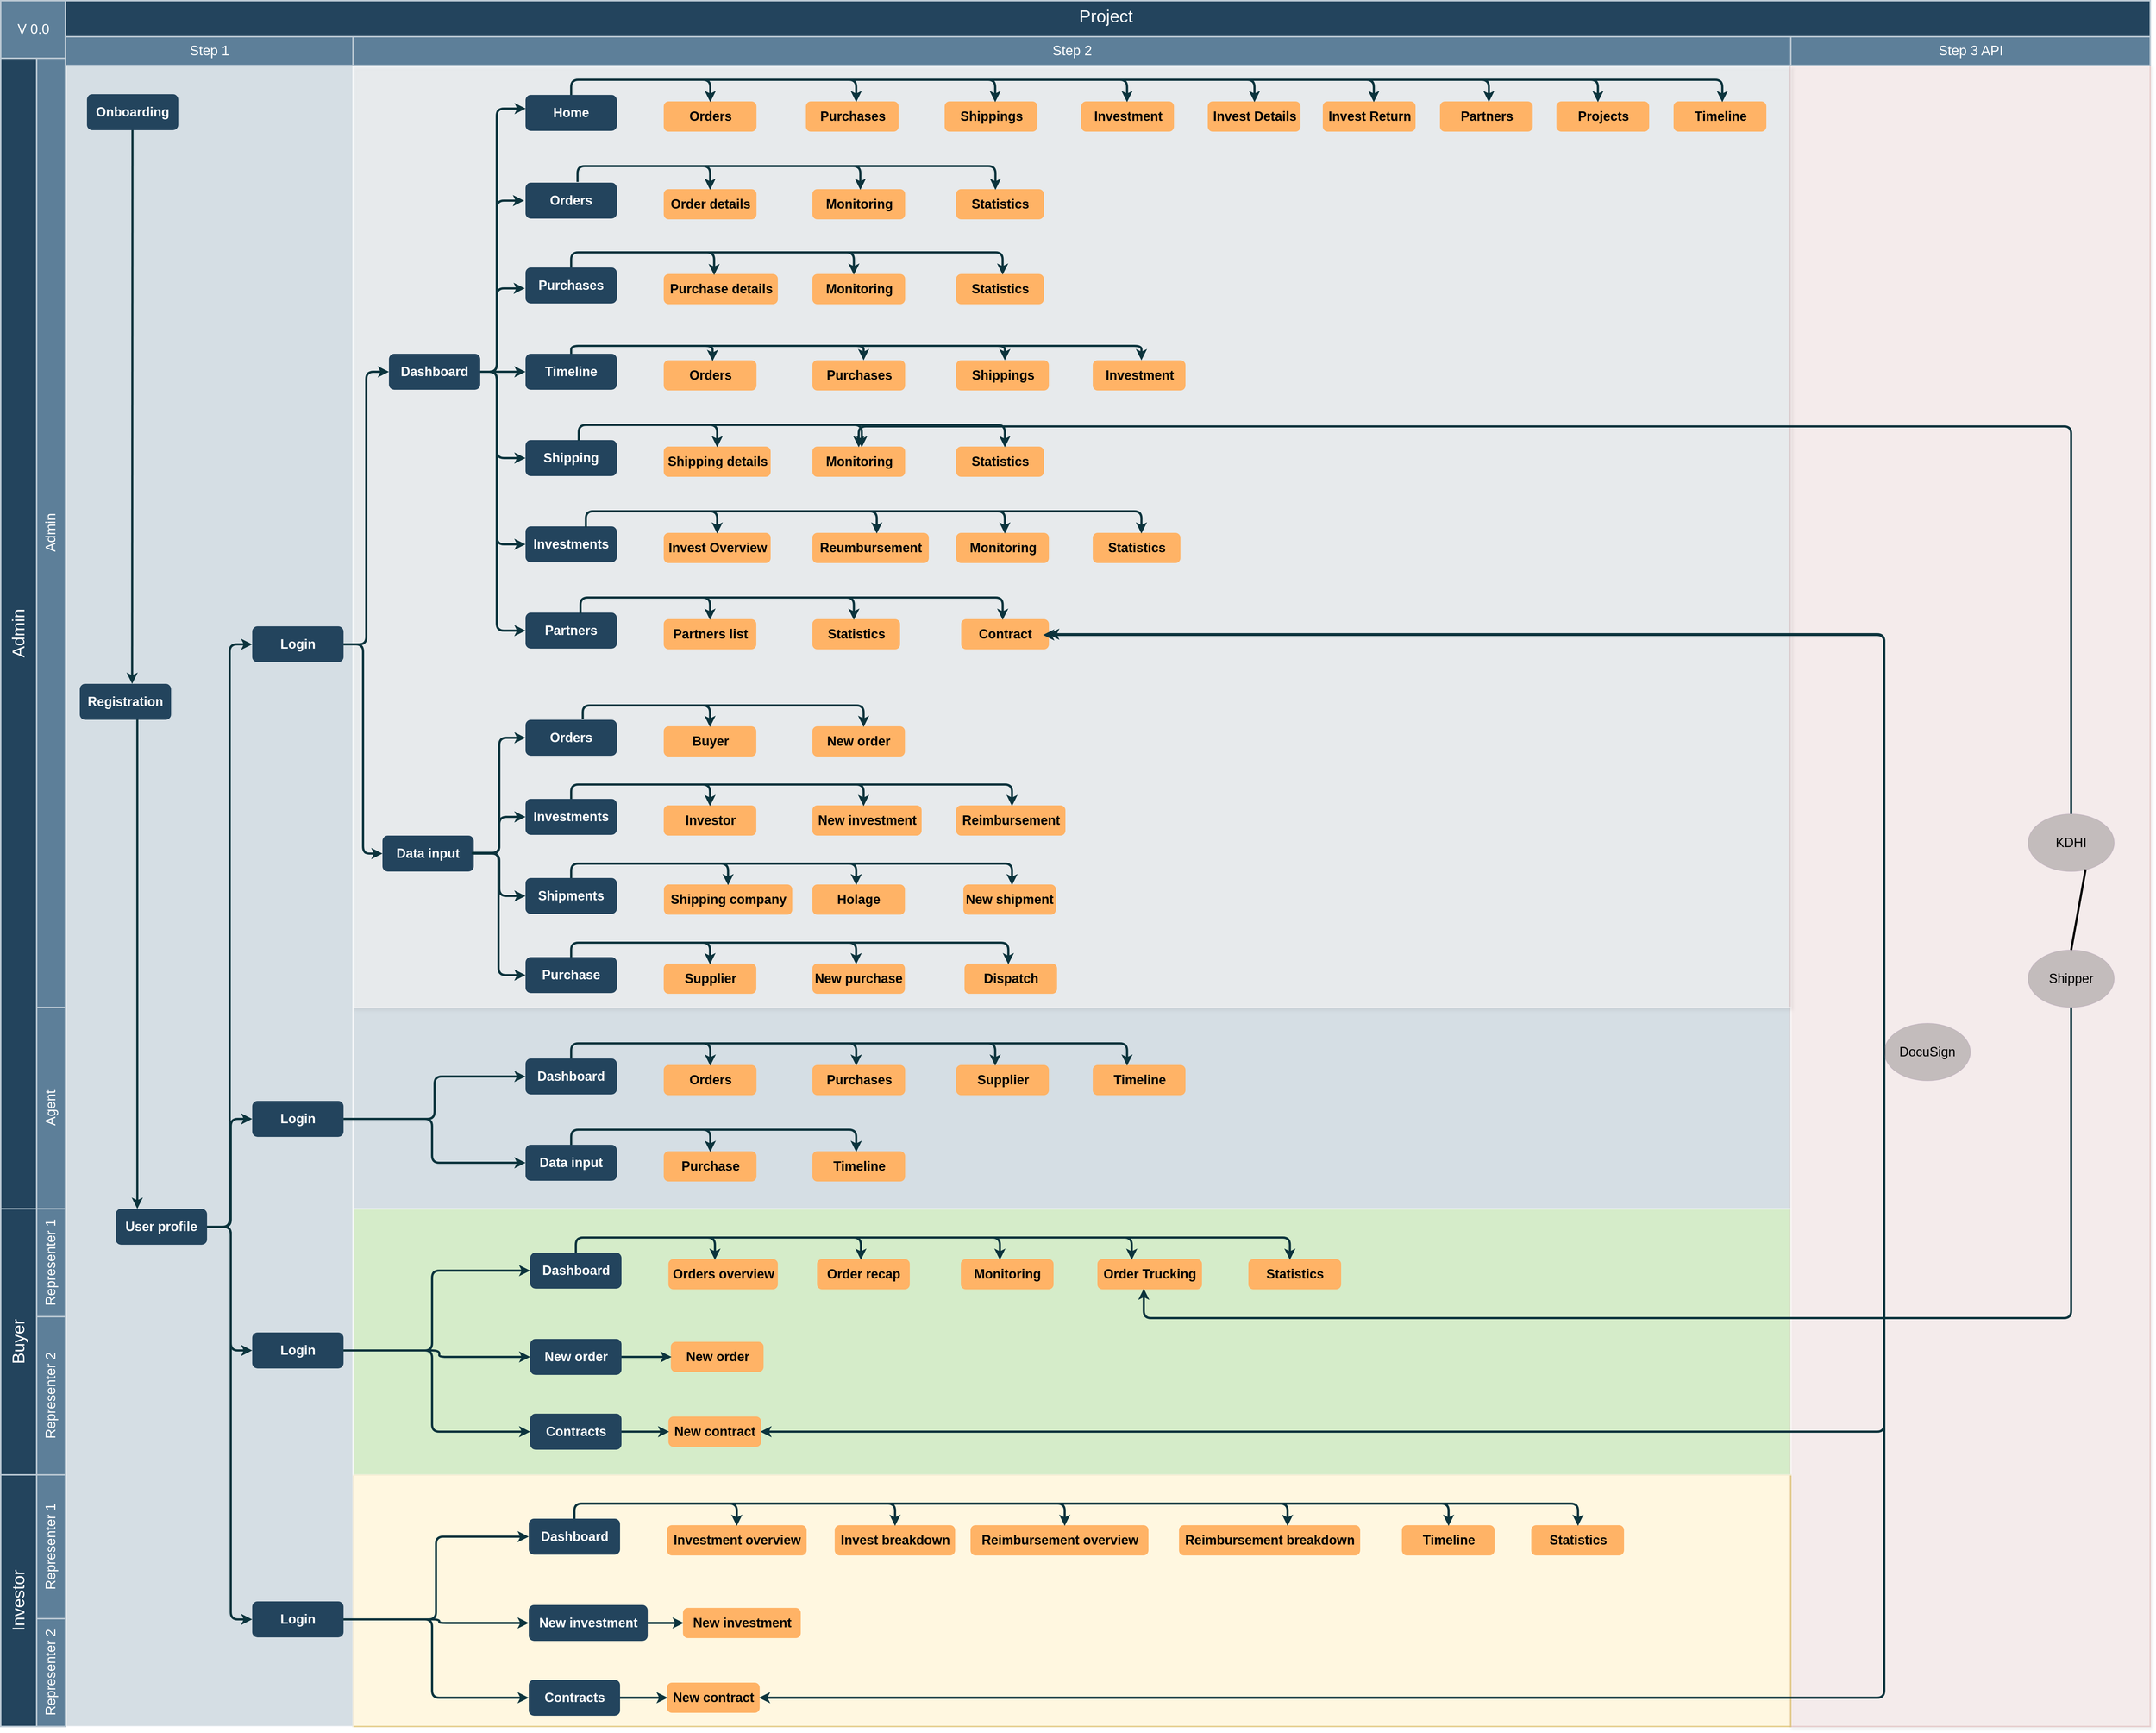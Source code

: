 <mxfile version="16.2.7" type="github">
  <diagram id="6a731a19-8d31-9384-78a2-239565b7b9f0" name="Page-1">
    <mxGraphModel dx="3037" dy="712" grid="1" gridSize="10" guides="1" tooltips="1" connect="1" arrows="1" fold="1" page="1" pageScale="1" pageWidth="1169" pageHeight="827" background="none" math="0" shadow="0">
      <root>
        <mxCell id="0" />
        <mxCell id="1" parent="0" />
        <mxCell id="toWsnzoOItI1UbY90VyO-497" value="" style="strokeColor=#b85450;fillColor=#f8cecc;fontSize=18;strokeWidth=2;fontFamily=Helvetica;html=1;opacity=20;glass=0;shadow=1;rounded=0;sketch=0;" vertex="1" parent="1">
          <mxGeometry x="2609" y="957" width="501" height="2311" as="geometry" />
        </mxCell>
        <mxCell id="toWsnzoOItI1UbY90VyO-476" value="" style="strokeColor=#d6b656;fillColor=#fff2cc;fontSize=18;strokeWidth=2;fontFamily=Helvetica;html=1;opacity=60;sketch=0;" vertex="1" parent="1">
          <mxGeometry x="610" y="2918" width="2000" height="350" as="geometry" />
        </mxCell>
        <mxCell id="toWsnzoOItI1UbY90VyO-475" value="" style="strokeColor=#FFFFFF;fillColor=#B9E0A5;fontSize=18;strokeWidth=2;fontFamily=Helvetica;html=1;opacity=60;sketch=0;" vertex="1" parent="1">
          <mxGeometry x="610" y="2548" width="2000" height="370" as="geometry" />
        </mxCell>
        <mxCell id="toWsnzoOItI1UbY90VyO-474" value="" style="strokeColor=#FFFFFF;fillColor=#BAC8D3;fontSize=18;strokeWidth=2;fontFamily=Helvetica;html=1;opacity=60;sketch=0;" vertex="1" parent="1">
          <mxGeometry x="610" y="2268" width="2000" height="280" as="geometry" />
        </mxCell>
        <mxCell id="toWsnzoOItI1UbY90VyO-473" value="" style="strokeColor=#FFFFFF;fillColor=#BAC8D3;fontSize=18;strokeWidth=2;fontFamily=Helvetica;html=1;opacity=20;glass=0;shadow=1;rounded=0;sketch=0;" vertex="1" parent="1">
          <mxGeometry x="610" y="959" width="2000" height="1309" as="geometry" />
        </mxCell>
        <mxCell id="toWsnzoOItI1UbY90VyO-472" value="" style="strokeColor=#FFFFFF;fillColor=#BAC8D3;fontSize=18;strokeWidth=2;fontFamily=Helvetica;html=1;opacity=60;" vertex="1" parent="1">
          <mxGeometry x="211.02" y="958" width="398.98" height="2310" as="geometry" />
        </mxCell>
        <mxCell id="toWsnzoOItI1UbY90VyO-231" value="&lt;font color=&quot;#ffffff&quot; size=&quot;1&quot;&gt;&lt;b style=&quot;font-size: 18px&quot;&gt;Onboarding&lt;/b&gt;&lt;/font&gt;" style="rounded=1;fillColor=#23445D;strokeColor=none;strokeWidth=2;gradientColor=none;fontFamily=Helvetica;html=1;" vertex="1" parent="1">
          <mxGeometry x="239.998" y="998" width="127" height="50" as="geometry" />
        </mxCell>
        <mxCell id="toWsnzoOItI1UbY90VyO-232" value="&lt;font color=&quot;#ffffff&quot; size=&quot;1&quot;&gt;&lt;b style=&quot;font-size: 18px&quot;&gt;Registration&lt;/b&gt;&lt;/font&gt;" style="rounded=1;fillColor=#23445D;strokeColor=none;strokeWidth=2;gradientColor=none;fontFamily=Helvetica;html=1;" vertex="1" parent="1">
          <mxGeometry x="229.998" y="1818" width="127" height="50" as="geometry" />
        </mxCell>
        <mxCell id="toWsnzoOItI1UbY90VyO-233" value="&lt;font color=&quot;#ffffff&quot; size=&quot;1&quot;&gt;&lt;b style=&quot;font-size: 18px&quot;&gt;User profile&lt;/b&gt;&lt;/font&gt;" style="rounded=1;fillColor=#23445D;strokeColor=none;strokeWidth=2;gradientColor=none;fontFamily=Helvetica;html=1;" vertex="1" parent="1">
          <mxGeometry x="279.998" y="2548" width="127" height="50" as="geometry" />
        </mxCell>
        <mxCell id="toWsnzoOItI1UbY90VyO-234" value="&lt;font color=&quot;#ffffff&quot; size=&quot;1&quot;&gt;&lt;b style=&quot;font-size: 18px&quot;&gt;Login&lt;/b&gt;&lt;/font&gt;" style="rounded=1;fillColor=#23445D;strokeColor=none;strokeWidth=2;gradientColor=none;fontFamily=Helvetica;html=1;" vertex="1" parent="1">
          <mxGeometry x="469.838" y="2398" width="127" height="50" as="geometry" />
        </mxCell>
        <mxCell id="toWsnzoOItI1UbY90VyO-235" value="Project&#xa;" style="strokeColor=#BAC8D3;fillColor=#23445D;fontSize=24;strokeWidth=2;fontFamily=Helvetica;html=1;fontColor=#FFFFFF;fontStyle=0;spacingBottom=8;spacingRight=0;spacingLeft=83;" vertex="1" parent="1">
          <mxGeometry x="120" y="868" width="2990" height="80" as="geometry" />
        </mxCell>
        <mxCell id="toWsnzoOItI1UbY90VyO-236" value="" style="group" vertex="1" connectable="0" parent="1">
          <mxGeometry x="210" y="918" width="2400" height="40" as="geometry" />
        </mxCell>
        <mxCell id="toWsnzoOItI1UbY90VyO-237" value="Step 1" style="strokeColor=#BAC8D3;fillColor=#5d7f99;fontSize=19;strokeWidth=2;fontFamily=Helvetica;html=1;labelBackgroundColor=none;fontColor=#FFFFFF;" vertex="1" parent="toWsnzoOItI1UbY90VyO-236">
          <mxGeometry width="400" height="40" as="geometry" />
        </mxCell>
        <mxCell id="toWsnzoOItI1UbY90VyO-239" value="Step 2" style="strokeColor=#BAC8D3;fillColor=#5d7f99;fontSize=19;strokeWidth=2;fontFamily=Helvetica;html=1;labelBackgroundColor=none;fontColor=#FFFFFF;" vertex="1" parent="toWsnzoOItI1UbY90VyO-236">
          <mxGeometry x="400" width="2000" height="40" as="geometry" />
        </mxCell>
        <mxCell id="toWsnzoOItI1UbY90VyO-240" value="V 0.0" style="strokeColor=#BAC8D3;fillColor=#5d7f99;fontSize=19;strokeWidth=2;fontFamily=Helvetica;html=1;labelBackgroundColor=none;fontColor=#FFFFFF;" vertex="1" parent="1">
          <mxGeometry x="120" y="868" width="90" height="80" as="geometry" />
        </mxCell>
        <mxCell id="toWsnzoOItI1UbY90VyO-241" value="Admin" style="strokeColor=#BAC8D3;fillColor=#23445D;fontSize=24;strokeWidth=2;horizontal=0;fontFamily=Helvetica;html=1;fontColor=#FFFFFF;fontStyle=0" vertex="1" parent="1">
          <mxGeometry x="120" y="948" width="50" height="1600" as="geometry" />
        </mxCell>
        <mxCell id="toWsnzoOItI1UbY90VyO-254" value="" style="edgeStyle=elbowEdgeStyle;elbow=horizontal;strokeWidth=3;strokeColor=#0C343D;fontFamily=Helvetica;html=1;" edge="1" parent="1" source="toWsnzoOItI1UbY90VyO-232" target="toWsnzoOItI1UbY90VyO-233">
          <mxGeometry x="-1203.121" y="1248" width="131.973" height="100" as="geometry">
            <mxPoint x="290.001" y="1398" as="sourcePoint" />
            <mxPoint x="330" y="1678" as="targetPoint" />
            <Array as="points">
              <mxPoint x="310" y="2418" />
              <mxPoint x="293" y="2058" />
            </Array>
          </mxGeometry>
        </mxCell>
        <mxCell id="toWsnzoOItI1UbY90VyO-255" value="" style="edgeStyle=elbowEdgeStyle;elbow=horizontal;strokeWidth=3;strokeColor=#0C343D;fontFamily=Helvetica;html=1;exitX=0.5;exitY=1;exitDx=0;exitDy=0;" edge="1" parent="1" target="toWsnzoOItI1UbY90VyO-232">
          <mxGeometry x="-1203.291" y="898" width="131.973" height="100" as="geometry">
            <mxPoint x="303.328" y="1048" as="sourcePoint" />
            <mxPoint x="303" y="1348" as="targetPoint" />
            <Array as="points">
              <mxPoint x="302.83" y="1218" />
            </Array>
          </mxGeometry>
        </mxCell>
        <mxCell id="toWsnzoOItI1UbY90VyO-256" value="Admin" style="strokeColor=#BAC8D3;fillColor=#5d7f99;fontSize=19;strokeWidth=2;horizontal=0;fontFamily=Helvetica;html=1;labelBackgroundColor=none;fontColor=#FFFFFF;" vertex="1" parent="1">
          <mxGeometry x="170" y="948" width="40" height="1320" as="geometry" />
        </mxCell>
        <mxCell id="toWsnzoOItI1UbY90VyO-257" value="Agent" style="strokeColor=#BAC8D3;fillColor=#5d7f99;fontSize=19;strokeWidth=2;horizontal=0;fontFamily=Helvetica;html=1;labelBackgroundColor=none;fontColor=#FFFFFF;" vertex="1" parent="1">
          <mxGeometry x="170" y="2268" width="40" height="280" as="geometry" />
        </mxCell>
        <mxCell id="toWsnzoOItI1UbY90VyO-258" value="&lt;font color=&quot;#ffffff&quot; size=&quot;1&quot;&gt;&lt;b style=&quot;font-size: 18px&quot;&gt;Login&lt;/b&gt;&lt;/font&gt;" style="rounded=1;fillColor=#23445D;strokeColor=none;strokeWidth=2;gradientColor=none;fontFamily=Helvetica;html=1;" vertex="1" parent="1">
          <mxGeometry x="469.838" y="1738" width="127" height="50" as="geometry" />
        </mxCell>
        <mxCell id="toWsnzoOItI1UbY90VyO-259" value="&lt;font color=&quot;#ffffff&quot; size=&quot;1&quot;&gt;&lt;b style=&quot;font-size: 18px&quot;&gt;Dashboard&lt;/b&gt;&lt;/font&gt;" style="rounded=1;fillColor=#23445D;strokeColor=none;strokeWidth=2;gradientColor=none;fontFamily=Helvetica;html=1;" vertex="1" parent="1">
          <mxGeometry x="659.998" y="1359" width="127" height="50" as="geometry" />
        </mxCell>
        <mxCell id="toWsnzoOItI1UbY90VyO-260" value="&lt;font color=&quot;#ffffff&quot; size=&quot;1&quot;&gt;&lt;b style=&quot;font-size: 18px&quot;&gt;Data input&lt;/b&gt;&lt;/font&gt;" style="rounded=1;fillColor=#23445D;strokeColor=none;strokeWidth=2;gradientColor=none;fontFamily=Helvetica;html=1;" vertex="1" parent="1">
          <mxGeometry x="650.998" y="2029" width="127" height="50" as="geometry" />
        </mxCell>
        <mxCell id="toWsnzoOItI1UbY90VyO-261" value="&lt;font color=&quot;#ffffff&quot; size=&quot;1&quot;&gt;&lt;b style=&quot;font-size: 18px&quot;&gt;Home&lt;/b&gt;&lt;/font&gt;" style="rounded=1;fillColor=#23445D;strokeColor=none;strokeWidth=2;gradientColor=none;fontFamily=Helvetica;html=1;" vertex="1" parent="1">
          <mxGeometry x="849.998" y="999" width="127" height="50" as="geometry" />
        </mxCell>
        <mxCell id="toWsnzoOItI1UbY90VyO-262" value="&lt;font size=&quot;1&quot;&gt;&lt;span style=&quot;font-size: 18px&quot;&gt;Orders&lt;/span&gt;&lt;/font&gt;" style="rounded=1;fillColor=#FFB366;strokeColor=#FFB366;strokeWidth=2;fontFamily=Helvetica;html=1;fontColor=#000000;fontStyle=1" vertex="1" parent="1">
          <mxGeometry x="1043.26" y="1009" width="127" height="40" as="geometry" />
        </mxCell>
        <mxCell id="toWsnzoOItI1UbY90VyO-263" value="&lt;font size=&quot;1&quot;&gt;&lt;span style=&quot;font-size: 18px&quot;&gt;Purchases&lt;/span&gt;&lt;/font&gt;" style="rounded=1;fillColor=#FFB366;strokeColor=#FFB366;strokeWidth=2;fontFamily=Helvetica;html=1;fontColor=#000000;fontStyle=1" vertex="1" parent="1">
          <mxGeometry x="1241" y="1009" width="127" height="40" as="geometry" />
        </mxCell>
        <mxCell id="toWsnzoOItI1UbY90VyO-264" value="&lt;font size=&quot;1&quot;&gt;&lt;span style=&quot;font-size: 18px&quot;&gt;Shippings&lt;/span&gt;&lt;/font&gt;" style="rounded=1;fillColor=#FFB366;strokeColor=#FFB366;strokeWidth=2;fontFamily=Helvetica;html=1;fontColor=#000000;fontStyle=1" vertex="1" parent="1">
          <mxGeometry x="1434" y="1009" width="127" height="40" as="geometry" />
        </mxCell>
        <mxCell id="toWsnzoOItI1UbY90VyO-265" value="&lt;font size=&quot;1&quot;&gt;&lt;span style=&quot;font-size: 18px&quot;&gt;Investment&lt;/span&gt;&lt;/font&gt;" style="rounded=1;fillColor=#FFB366;strokeColor=#FFB366;strokeWidth=2;fontFamily=Helvetica;html=1;fontColor=#000000;fontStyle=1" vertex="1" parent="1">
          <mxGeometry x="1624" y="1009" width="127" height="40" as="geometry" />
        </mxCell>
        <mxCell id="toWsnzoOItI1UbY90VyO-266" value="&lt;font size=&quot;1&quot;&gt;&lt;span style=&quot;font-size: 18px&quot;&gt;Invest Details&lt;/span&gt;&lt;/font&gt;" style="rounded=1;fillColor=#FFB366;strokeColor=#FFB366;strokeWidth=2;fontFamily=Helvetica;html=1;fontColor=#000000;fontStyle=1" vertex="1" parent="1">
          <mxGeometry x="1800" y="1009" width="127" height="40" as="geometry" />
        </mxCell>
        <mxCell id="toWsnzoOItI1UbY90VyO-267" value="&lt;font size=&quot;1&quot;&gt;&lt;span style=&quot;font-size: 18px&quot;&gt;Invest Return&lt;/span&gt;&lt;/font&gt;" style="rounded=1;fillColor=#FFB366;strokeColor=#FFB366;strokeWidth=2;fontFamily=Helvetica;html=1;fontColor=#000000;fontStyle=1" vertex="1" parent="1">
          <mxGeometry x="1960" y="1009" width="127" height="40" as="geometry" />
        </mxCell>
        <mxCell id="toWsnzoOItI1UbY90VyO-268" value="&lt;font size=&quot;1&quot;&gt;&lt;span style=&quot;font-size: 18px&quot;&gt;Partners&lt;/span&gt;&lt;/font&gt;" style="rounded=1;fillColor=#FFB366;strokeColor=#FFB366;strokeWidth=2;fontFamily=Helvetica;html=1;fontColor=#000000;fontStyle=1" vertex="1" parent="1">
          <mxGeometry x="2123" y="1009" width="127" height="40" as="geometry" />
        </mxCell>
        <mxCell id="toWsnzoOItI1UbY90VyO-269" value="&lt;font size=&quot;1&quot;&gt;&lt;span style=&quot;font-size: 18px&quot;&gt;Projects&lt;/span&gt;&lt;/font&gt;" style="rounded=1;fillColor=#FFB366;strokeColor=#FFB366;strokeWidth=2;fontFamily=Helvetica;html=1;fontColor=#000000;fontStyle=1" vertex="1" parent="1">
          <mxGeometry x="2285" y="1009" width="127" height="40" as="geometry" />
        </mxCell>
        <mxCell id="toWsnzoOItI1UbY90VyO-270" value="&lt;font size=&quot;1&quot;&gt;&lt;span style=&quot;font-size: 18px&quot;&gt;Timeline&lt;/span&gt;&lt;/font&gt;" style="rounded=1;fillColor=#FFB366;strokeColor=#FFB366;strokeWidth=2;fontFamily=Helvetica;html=1;fontColor=#000000;fontStyle=1" vertex="1" parent="1">
          <mxGeometry x="2448" y="1009" width="127" height="40" as="geometry" />
        </mxCell>
        <mxCell id="toWsnzoOItI1UbY90VyO-271" value="&lt;font color=&quot;#ffffff&quot; size=&quot;1&quot;&gt;&lt;b style=&quot;font-size: 18px&quot;&gt;Orders&lt;/b&gt;&lt;/font&gt;" style="rounded=1;fillColor=#23445D;strokeColor=none;strokeWidth=2;gradientColor=none;fontFamily=Helvetica;html=1;" vertex="1" parent="1">
          <mxGeometry x="849.998" y="1121" width="127" height="50" as="geometry" />
        </mxCell>
        <mxCell id="toWsnzoOItI1UbY90VyO-272" value="&lt;font color=&quot;#ffffff&quot; size=&quot;1&quot;&gt;&lt;b style=&quot;font-size: 18px&quot;&gt;Purchases&lt;/b&gt;&lt;/font&gt;" style="rounded=1;fillColor=#23445D;strokeColor=none;strokeWidth=2;gradientColor=none;fontFamily=Helvetica;html=1;" vertex="1" parent="1">
          <mxGeometry x="849.998" y="1239" width="127" height="50" as="geometry" />
        </mxCell>
        <mxCell id="toWsnzoOItI1UbY90VyO-273" value="&lt;font color=&quot;#ffffff&quot; size=&quot;1&quot;&gt;&lt;b style=&quot;font-size: 18px&quot;&gt;Timeline&lt;/b&gt;&lt;/font&gt;" style="rounded=1;fillColor=#23445D;strokeColor=none;strokeWidth=2;gradientColor=none;fontFamily=Helvetica;html=1;" vertex="1" parent="1">
          <mxGeometry x="849.998" y="1359" width="127" height="50" as="geometry" />
        </mxCell>
        <mxCell id="toWsnzoOItI1UbY90VyO-274" value="&lt;font color=&quot;#ffffff&quot; size=&quot;1&quot;&gt;&lt;b style=&quot;font-size: 18px&quot;&gt;Shipping&lt;/b&gt;&lt;/font&gt;" style="rounded=1;fillColor=#23445D;strokeColor=none;strokeWidth=2;gradientColor=none;fontFamily=Helvetica;html=1;" vertex="1" parent="1">
          <mxGeometry x="849.998" y="1479" width="127" height="50" as="geometry" />
        </mxCell>
        <mxCell id="toWsnzoOItI1UbY90VyO-275" value="&lt;font color=&quot;#ffffff&quot; size=&quot;1&quot;&gt;&lt;b style=&quot;font-size: 18px&quot;&gt;Investments&lt;/b&gt;&lt;/font&gt;" style="rounded=1;fillColor=#23445D;strokeColor=none;strokeWidth=2;gradientColor=none;fontFamily=Helvetica;html=1;" vertex="1" parent="1">
          <mxGeometry x="849.998" y="1599" width="127" height="50" as="geometry" />
        </mxCell>
        <mxCell id="toWsnzoOItI1UbY90VyO-276" value="&lt;font color=&quot;#ffffff&quot; size=&quot;1&quot;&gt;&lt;b style=&quot;font-size: 18px&quot;&gt;Partners&lt;/b&gt;&lt;/font&gt;" style="rounded=1;fillColor=#23445D;strokeColor=none;strokeWidth=2;gradientColor=none;fontFamily=Helvetica;html=1;" vertex="1" parent="1">
          <mxGeometry x="849.998" y="1719" width="127" height="50" as="geometry" />
        </mxCell>
        <mxCell id="toWsnzoOItI1UbY90VyO-277" value="&lt;font size=&quot;1&quot;&gt;&lt;span style=&quot;font-size: 18px&quot;&gt;Orders&lt;/span&gt;&lt;/font&gt;" style="rounded=1;fillColor=#FFB366;strokeColor=#FFB366;strokeWidth=2;fontFamily=Helvetica;html=1;fontColor=#000000;fontStyle=1" vertex="1" parent="1">
          <mxGeometry x="1043.26" y="1369" width="127" height="40" as="geometry" />
        </mxCell>
        <mxCell id="toWsnzoOItI1UbY90VyO-278" value="&lt;font size=&quot;1&quot;&gt;&lt;span style=&quot;font-size: 18px&quot;&gt;Purchases&lt;/span&gt;&lt;/font&gt;" style="rounded=1;fillColor=#FFB366;strokeColor=#FFB366;strokeWidth=2;fontFamily=Helvetica;html=1;fontColor=#000000;fontStyle=1" vertex="1" parent="1">
          <mxGeometry x="1250" y="1369" width="127" height="40" as="geometry" />
        </mxCell>
        <mxCell id="toWsnzoOItI1UbY90VyO-279" value="&lt;font size=&quot;1&quot;&gt;&lt;span style=&quot;font-size: 18px&quot;&gt;Shippings&lt;/span&gt;&lt;/font&gt;" style="rounded=1;fillColor=#FFB366;strokeColor=#FFB366;strokeWidth=2;fontFamily=Helvetica;html=1;fontColor=#000000;fontStyle=1" vertex="1" parent="1">
          <mxGeometry x="1450" y="1369" width="127" height="40" as="geometry" />
        </mxCell>
        <mxCell id="toWsnzoOItI1UbY90VyO-280" value="&lt;font size=&quot;1&quot;&gt;&lt;span style=&quot;font-size: 18px&quot;&gt;Investment&lt;/span&gt;&lt;/font&gt;" style="rounded=1;fillColor=#FFB366;strokeColor=#FFB366;strokeWidth=2;fontFamily=Helvetica;html=1;fontColor=#000000;fontStyle=1" vertex="1" parent="1">
          <mxGeometry x="1640" y="1369" width="127" height="40" as="geometry" />
        </mxCell>
        <mxCell id="toWsnzoOItI1UbY90VyO-281" value="&lt;font size=&quot;1&quot;&gt;&lt;span style=&quot;font-size: 18px&quot;&gt;Order details&lt;/span&gt;&lt;/font&gt;" style="rounded=1;fillColor=#FFB366;strokeColor=#FFB366;strokeWidth=2;fontFamily=Helvetica;html=1;fontColor=#000000;fontStyle=1" vertex="1" parent="1">
          <mxGeometry x="1043.26" y="1131" width="127" height="40" as="geometry" />
        </mxCell>
        <mxCell id="toWsnzoOItI1UbY90VyO-282" value="&lt;font size=&quot;1&quot;&gt;&lt;span style=&quot;font-size: 18px&quot;&gt;Monitoring&lt;/span&gt;&lt;/font&gt;" style="rounded=1;fillColor=#FFB366;strokeColor=#FFB366;strokeWidth=2;fontFamily=Helvetica;html=1;fontColor=#000000;fontStyle=1" vertex="1" parent="1">
          <mxGeometry x="1250" y="1131" width="127" height="40" as="geometry" />
        </mxCell>
        <mxCell id="toWsnzoOItI1UbY90VyO-285" value="&lt;font size=&quot;1&quot;&gt;&lt;span style=&quot;font-size: 18px&quot;&gt;Purchase details&lt;/span&gt;&lt;/font&gt;" style="rounded=1;fillColor=#FFB366;strokeColor=#FFB366;strokeWidth=2;fontFamily=Helvetica;html=1;fontColor=#000000;fontStyle=1" vertex="1" parent="1">
          <mxGeometry x="1043.26" y="1249" width="156.74" height="40" as="geometry" />
        </mxCell>
        <mxCell id="toWsnzoOItI1UbY90VyO-286" value="&lt;font size=&quot;1&quot;&gt;&lt;span style=&quot;font-size: 18px&quot;&gt;Monitoring&lt;/span&gt;&lt;/font&gt;" style="rounded=1;fillColor=#FFB366;strokeColor=#FFB366;strokeWidth=2;fontFamily=Helvetica;html=1;fontColor=#000000;fontStyle=1" vertex="1" parent="1">
          <mxGeometry x="1250" y="1249" width="127" height="40" as="geometry" />
        </mxCell>
        <mxCell id="toWsnzoOItI1UbY90VyO-289" value="&lt;font size=&quot;1&quot;&gt;&lt;span style=&quot;font-size: 18px&quot;&gt;Shipping details&lt;/span&gt;&lt;/font&gt;" style="rounded=1;fillColor=#FFB366;strokeColor=#FFB366;strokeWidth=2;fontFamily=Helvetica;html=1;fontColor=#000000;fontStyle=1" vertex="1" parent="1">
          <mxGeometry x="1043.26" y="1489" width="146.74" height="40" as="geometry" />
        </mxCell>
        <mxCell id="toWsnzoOItI1UbY90VyO-290" value="&lt;font size=&quot;1&quot;&gt;&lt;span style=&quot;font-size: 18px&quot;&gt;Monitoring&lt;/span&gt;&lt;/font&gt;" style="rounded=1;fillColor=#FFB366;strokeColor=#FFB366;strokeWidth=2;fontFamily=Helvetica;html=1;fontColor=#000000;fontStyle=1" vertex="1" parent="1">
          <mxGeometry x="1250" y="1489" width="127" height="40" as="geometry" />
        </mxCell>
        <mxCell id="toWsnzoOItI1UbY90VyO-291" value="&lt;font size=&quot;1&quot;&gt;&lt;span style=&quot;font-size: 18px&quot;&gt;Statistics&lt;/span&gt;&lt;/font&gt;" style="rounded=1;fillColor=#FFB366;strokeColor=#FFB366;strokeWidth=2;fontFamily=Helvetica;html=1;fontColor=#000000;fontStyle=1" vertex="1" parent="1">
          <mxGeometry x="1450" y="1489" width="120" height="40" as="geometry" />
        </mxCell>
        <mxCell id="toWsnzoOItI1UbY90VyO-293" value="&lt;font size=&quot;1&quot;&gt;&lt;span style=&quot;font-size: 18px&quot;&gt;Statistics&lt;/span&gt;&lt;/font&gt;" style="rounded=1;fillColor=#FFB366;strokeColor=#FFB366;strokeWidth=2;fontFamily=Helvetica;html=1;fontColor=#000000;fontStyle=1" vertex="1" parent="1">
          <mxGeometry x="1450" y="1249" width="120" height="40" as="geometry" />
        </mxCell>
        <mxCell id="toWsnzoOItI1UbY90VyO-294" value="&lt;font size=&quot;1&quot;&gt;&lt;span style=&quot;font-size: 18px&quot;&gt;Statistics&lt;/span&gt;&lt;/font&gt;" style="rounded=1;fillColor=#FFB366;strokeColor=#FFB366;strokeWidth=2;fontFamily=Helvetica;html=1;fontColor=#000000;fontStyle=1" vertex="1" parent="1">
          <mxGeometry x="1450" y="1131" width="120" height="40" as="geometry" />
        </mxCell>
        <mxCell id="toWsnzoOItI1UbY90VyO-295" value="&lt;font size=&quot;1&quot;&gt;&lt;span style=&quot;font-size: 18px&quot;&gt;Invest Overview&lt;/span&gt;&lt;/font&gt;" style="rounded=1;fillColor=#FFB366;strokeColor=#FFB366;strokeWidth=2;fontFamily=Helvetica;html=1;fontColor=#000000;fontStyle=1" vertex="1" parent="1">
          <mxGeometry x="1043.26" y="1609" width="146.74" height="40" as="geometry" />
        </mxCell>
        <mxCell id="toWsnzoOItI1UbY90VyO-296" value="&lt;font size=&quot;1&quot;&gt;&lt;span style=&quot;font-size: 18px&quot;&gt;Monitoring&lt;/span&gt;&lt;/font&gt;" style="rounded=1;fillColor=#FFB366;strokeColor=#FFB366;strokeWidth=2;fontFamily=Helvetica;html=1;fontColor=#000000;fontStyle=1" vertex="1" parent="1">
          <mxGeometry x="1450" y="1609" width="127" height="40" as="geometry" />
        </mxCell>
        <mxCell id="toWsnzoOItI1UbY90VyO-297" value="&lt;font size=&quot;1&quot;&gt;&lt;span style=&quot;font-size: 18px&quot;&gt;Statistics&lt;/span&gt;&lt;/font&gt;" style="rounded=1;fillColor=#FFB366;strokeColor=#FFB366;strokeWidth=2;fontFamily=Helvetica;html=1;fontColor=#000000;fontStyle=1" vertex="1" parent="1">
          <mxGeometry x="1640" y="1609" width="120" height="40" as="geometry" />
        </mxCell>
        <mxCell id="toWsnzoOItI1UbY90VyO-298" value="&lt;font size=&quot;1&quot;&gt;&lt;span style=&quot;font-size: 18px&quot;&gt;Reumbursement&lt;/span&gt;&lt;/font&gt;" style="rounded=1;fillColor=#FFB366;strokeColor=#FFB366;strokeWidth=2;fontFamily=Helvetica;html=1;fontColor=#000000;fontStyle=1" vertex="1" parent="1">
          <mxGeometry x="1250" y="1609" width="160" height="40" as="geometry" />
        </mxCell>
        <mxCell id="toWsnzoOItI1UbY90VyO-299" value="&lt;font size=&quot;1&quot;&gt;&lt;span style=&quot;font-size: 18px&quot;&gt;Partners list&lt;/span&gt;&lt;/font&gt;" style="rounded=1;fillColor=#FFB366;strokeColor=#FFB366;strokeWidth=2;fontFamily=Helvetica;html=1;fontColor=#000000;fontStyle=1" vertex="1" parent="1">
          <mxGeometry x="1043.26" y="1729" width="126.74" height="40" as="geometry" />
        </mxCell>
        <mxCell id="toWsnzoOItI1UbY90VyO-300" value="&lt;font size=&quot;1&quot;&gt;&lt;span style=&quot;font-size: 18px&quot;&gt;Statistics&lt;/span&gt;&lt;/font&gt;" style="rounded=1;fillColor=#FFB366;strokeColor=#FFB366;strokeWidth=2;fontFamily=Helvetica;html=1;fontColor=#000000;fontStyle=1" vertex="1" parent="1">
          <mxGeometry x="1250" y="1729" width="120" height="40" as="geometry" />
        </mxCell>
        <mxCell id="toWsnzoOItI1UbY90VyO-301" value="&lt;font color=&quot;#ffffff&quot; size=&quot;1&quot;&gt;&lt;b style=&quot;font-size: 18px&quot;&gt;Orders&lt;/b&gt;&lt;/font&gt;" style="rounded=1;fillColor=#23445D;strokeColor=none;strokeWidth=2;gradientColor=none;fontFamily=Helvetica;html=1;" vertex="1" parent="1">
          <mxGeometry x="849.998" y="1868" width="127" height="50" as="geometry" />
        </mxCell>
        <mxCell id="toWsnzoOItI1UbY90VyO-302" value="&lt;font color=&quot;#ffffff&quot; size=&quot;1&quot;&gt;&lt;b style=&quot;font-size: 18px&quot;&gt;Investments&lt;/b&gt;&lt;/font&gt;" style="rounded=1;fillColor=#23445D;strokeColor=none;strokeWidth=2;gradientColor=none;fontFamily=Helvetica;html=1;" vertex="1" parent="1">
          <mxGeometry x="849.998" y="1978" width="127" height="50" as="geometry" />
        </mxCell>
        <mxCell id="toWsnzoOItI1UbY90VyO-303" value="&lt;font size=&quot;1&quot;&gt;&lt;span style=&quot;font-size: 18px&quot;&gt;Buyer&lt;/span&gt;&lt;/font&gt;" style="rounded=1;fillColor=#FFB366;strokeColor=#FFB366;strokeWidth=2;fontFamily=Helvetica;html=1;fontColor=#000000;fontStyle=1" vertex="1" parent="1">
          <mxGeometry x="1043.26" y="1878" width="126.74" height="40" as="geometry" />
        </mxCell>
        <mxCell id="toWsnzoOItI1UbY90VyO-304" value="&lt;font size=&quot;1&quot;&gt;&lt;span style=&quot;font-size: 18px&quot;&gt;Investor&lt;/span&gt;&lt;/font&gt;" style="rounded=1;fillColor=#FFB366;strokeColor=#FFB366;strokeWidth=2;fontFamily=Helvetica;html=1;fontColor=#000000;fontStyle=1" vertex="1" parent="1">
          <mxGeometry x="1043.26" y="1988" width="126.74" height="40" as="geometry" />
        </mxCell>
        <mxCell id="toWsnzoOItI1UbY90VyO-305" value="&lt;font size=&quot;1&quot;&gt;&lt;span style=&quot;font-size: 18px&quot;&gt;New investment&lt;/span&gt;&lt;/font&gt;" style="rounded=1;fillColor=#FFB366;strokeColor=#FFB366;strokeWidth=2;fontFamily=Helvetica;html=1;fontColor=#000000;fontStyle=1" vertex="1" parent="1">
          <mxGeometry x="1250" y="1988" width="150" height="40" as="geometry" />
        </mxCell>
        <mxCell id="toWsnzoOItI1UbY90VyO-306" value="&lt;font size=&quot;1&quot;&gt;&lt;span style=&quot;font-size: 18px&quot;&gt;Reimbursement&lt;/span&gt;&lt;/font&gt;" style="rounded=1;fillColor=#FFB366;strokeColor=#FFB366;strokeWidth=2;fontFamily=Helvetica;html=1;fontColor=#000000;fontStyle=1" vertex="1" parent="1">
          <mxGeometry x="1450" y="1988" width="150" height="40" as="geometry" />
        </mxCell>
        <mxCell id="toWsnzoOItI1UbY90VyO-309" value="&lt;font color=&quot;#ffffff&quot; size=&quot;1&quot;&gt;&lt;b style=&quot;font-size: 18px&quot;&gt;Shipments&lt;/b&gt;&lt;/font&gt;" style="rounded=1;fillColor=#23445D;strokeColor=none;strokeWidth=2;gradientColor=none;fontFamily=Helvetica;html=1;" vertex="1" parent="1">
          <mxGeometry x="849.998" y="2088" width="127" height="50" as="geometry" />
        </mxCell>
        <mxCell id="toWsnzoOItI1UbY90VyO-310" value="&lt;span style=&quot;font-size: 18px&quot;&gt;Shipping company&lt;/span&gt;" style="rounded=1;fillColor=#FFB366;strokeColor=#FFB366;strokeWidth=2;fontFamily=Helvetica;html=1;fontColor=#000000;fontStyle=1" vertex="1" parent="1">
          <mxGeometry x="1043.52" y="2098" width="176.48" height="40" as="geometry" />
        </mxCell>
        <mxCell id="toWsnzoOItI1UbY90VyO-311" value="&lt;span style=&quot;font-size: 18px&quot;&gt;New shipment&lt;/span&gt;" style="rounded=1;fillColor=#FFB366;strokeColor=#FFB366;strokeWidth=2;fontFamily=Helvetica;html=1;fontColor=#000000;fontStyle=1" vertex="1" parent="1">
          <mxGeometry x="1460" y="2098" width="126.74" height="40" as="geometry" />
        </mxCell>
        <mxCell id="toWsnzoOItI1UbY90VyO-312" value="&lt;font color=&quot;#ffffff&quot; size=&quot;1&quot;&gt;&lt;b style=&quot;font-size: 18px&quot;&gt;Purchase&lt;/b&gt;&lt;/font&gt;" style="rounded=1;fillColor=#23445D;strokeColor=none;strokeWidth=2;gradientColor=none;fontFamily=Helvetica;html=1;" vertex="1" parent="1">
          <mxGeometry x="849.998" y="2198" width="127" height="50" as="geometry" />
        </mxCell>
        <mxCell id="toWsnzoOItI1UbY90VyO-313" value="&lt;span style=&quot;font-size: 18px&quot;&gt;Holage&lt;/span&gt;" style="rounded=1;fillColor=#FFB366;strokeColor=#FFB366;strokeWidth=2;fontFamily=Helvetica;html=1;fontColor=#000000;fontStyle=1" vertex="1" parent="1">
          <mxGeometry x="1250" y="2098" width="126.74" height="40" as="geometry" />
        </mxCell>
        <mxCell id="toWsnzoOItI1UbY90VyO-314" value="&lt;span style=&quot;font-size: 18px&quot;&gt;New purchase&lt;/span&gt;" style="rounded=1;fillColor=#FFB366;strokeColor=#FFB366;strokeWidth=2;fontFamily=Helvetica;html=1;fontColor=#000000;fontStyle=1" vertex="1" parent="1">
          <mxGeometry x="1250" y="2208" width="126.74" height="40" as="geometry" />
        </mxCell>
        <mxCell id="toWsnzoOItI1UbY90VyO-315" value="&lt;span style=&quot;font-size: 18px&quot;&gt;Supplier&lt;/span&gt;" style="rounded=1;fillColor=#FFB366;strokeColor=#FFB366;strokeWidth=2;fontFamily=Helvetica;html=1;fontColor=#000000;fontStyle=1" vertex="1" parent="1">
          <mxGeometry x="1043.26" y="2208" width="126.74" height="40" as="geometry" />
        </mxCell>
        <mxCell id="toWsnzoOItI1UbY90VyO-316" value="&lt;span style=&quot;font-size: 18px&quot;&gt;Dispatch&lt;/span&gt;" style="rounded=1;fillColor=#FFB366;strokeColor=#FFB366;strokeWidth=2;fontFamily=Helvetica;html=1;fontColor=#000000;fontStyle=1" vertex="1" parent="1">
          <mxGeometry x="1461.63" y="2208" width="126.74" height="40" as="geometry" />
        </mxCell>
        <mxCell id="toWsnzoOItI1UbY90VyO-317" value="&lt;font size=&quot;1&quot;&gt;&lt;span style=&quot;font-size: 18px&quot;&gt;New order&lt;/span&gt;&lt;/font&gt;" style="rounded=1;fillColor=#FFB366;strokeColor=#FFB366;strokeWidth=2;fontFamily=Helvetica;html=1;fontColor=#000000;fontStyle=1" vertex="1" parent="1">
          <mxGeometry x="1250" y="1878" width="126.74" height="40" as="geometry" />
        </mxCell>
        <mxCell id="toWsnzoOItI1UbY90VyO-318" value="" style="edgeStyle=elbowEdgeStyle;elbow=horizontal;strokeWidth=3;strokeColor=#0C343D;fontFamily=Helvetica;html=1;exitX=1;exitY=0.5;exitDx=0;exitDy=0;" edge="1" parent="1" source="toWsnzoOItI1UbY90VyO-259">
          <mxGeometry x="140.819" y="868" width="131.973" height="100" as="geometry">
            <mxPoint x="739.724" y="1218" as="sourcePoint" />
            <mxPoint x="850.275" y="1018" as="targetPoint" />
            <Array as="points">
              <mxPoint x="810" y="1208" />
            </Array>
          </mxGeometry>
        </mxCell>
        <mxCell id="toWsnzoOItI1UbY90VyO-319" value="" style="edgeStyle=elbowEdgeStyle;elbow=horizontal;strokeWidth=3;strokeColor=#0C343D;fontFamily=Helvetica;html=1;entryX=0;entryY=0.5;entryDx=0;entryDy=0;" edge="1" parent="1" source="toWsnzoOItI1UbY90VyO-259">
          <mxGeometry x="148.819" y="883" width="131.973" height="100" as="geometry">
            <mxPoint x="778" y="1383" as="sourcePoint" />
            <mxPoint x="847.998" y="1146" as="targetPoint" />
            <Array as="points">
              <mxPoint x="810" y="1268" />
            </Array>
          </mxGeometry>
        </mxCell>
        <mxCell id="toWsnzoOItI1UbY90VyO-320" value="" style="edgeStyle=elbowEdgeStyle;elbow=horizontal;strokeWidth=3;strokeColor=#0C343D;fontFamily=Helvetica;html=1;" edge="1" parent="1" source="toWsnzoOItI1UbY90VyO-259">
          <mxGeometry x="149.819" y="884" width="131.973" height="100" as="geometry">
            <mxPoint x="779" y="1384" as="sourcePoint" />
            <mxPoint x="849" y="1268" as="targetPoint" />
            <Array as="points">
              <mxPoint x="810" y="1328" />
            </Array>
          </mxGeometry>
        </mxCell>
        <mxCell id="toWsnzoOItI1UbY90VyO-321" value="" style="edgeStyle=elbowEdgeStyle;elbow=horizontal;strokeWidth=3;strokeColor=#0C343D;fontFamily=Helvetica;html=1;entryX=0;entryY=0.5;entryDx=0;entryDy=0;" edge="1" parent="1" source="toWsnzoOItI1UbY90VyO-259" target="toWsnzoOItI1UbY90VyO-273">
          <mxGeometry x="159.819" y="894" width="131.973" height="100" as="geometry">
            <mxPoint x="789" y="1394" as="sourcePoint" />
            <mxPoint x="859" y="1278" as="targetPoint" />
          </mxGeometry>
        </mxCell>
        <mxCell id="toWsnzoOItI1UbY90VyO-322" value="" style="edgeStyle=elbowEdgeStyle;elbow=horizontal;strokeWidth=3;strokeColor=#0C343D;fontFamily=Helvetica;html=1;entryX=0;entryY=0.5;entryDx=0;entryDy=0;" edge="1" parent="1" source="toWsnzoOItI1UbY90VyO-259" target="toWsnzoOItI1UbY90VyO-274">
          <mxGeometry x="159.819" y="885" width="131.973" height="100" as="geometry">
            <mxPoint x="775" y="1385" as="sourcePoint" />
            <mxPoint x="849.998" y="1495" as="targetPoint" />
            <Array as="points">
              <mxPoint x="810" y="1448" />
            </Array>
          </mxGeometry>
        </mxCell>
        <mxCell id="toWsnzoOItI1UbY90VyO-323" value="" style="edgeStyle=elbowEdgeStyle;elbow=horizontal;strokeWidth=3;strokeColor=#0C343D;fontFamily=Helvetica;html=1;entryX=0;entryY=0.5;entryDx=0;entryDy=0;" edge="1" parent="1" source="toWsnzoOItI1UbY90VyO-259" target="toWsnzoOItI1UbY90VyO-275">
          <mxGeometry x="159.819" y="884" width="131.973" height="100" as="geometry">
            <mxPoint x="775" y="1384" as="sourcePoint" />
            <mxPoint x="849.998" y="1503" as="targetPoint" />
            <Array as="points">
              <mxPoint x="810" y="1498" />
            </Array>
          </mxGeometry>
        </mxCell>
        <mxCell id="toWsnzoOItI1UbY90VyO-324" value="" style="edgeStyle=elbowEdgeStyle;elbow=horizontal;strokeWidth=3;strokeColor=#0C343D;fontFamily=Helvetica;html=1;entryX=0;entryY=0.5;entryDx=0;entryDy=0;" edge="1" parent="1" source="toWsnzoOItI1UbY90VyO-259" target="toWsnzoOItI1UbY90VyO-276">
          <mxGeometry x="164.819" y="900" width="131.973" height="100" as="geometry">
            <mxPoint x="775" y="1384" as="sourcePoint" />
            <mxPoint x="844.998" y="1750" as="targetPoint" />
            <Array as="points">
              <mxPoint x="810" y="1568" />
            </Array>
          </mxGeometry>
        </mxCell>
        <mxCell id="toWsnzoOItI1UbY90VyO-326" value="" style="edgeStyle=elbowEdgeStyle;elbow=horizontal;strokeWidth=3;strokeColor=#0C343D;fontFamily=Helvetica;html=1;entryX=0;entryY=0.5;entryDx=0;entryDy=0;" edge="1" parent="1" target="toWsnzoOItI1UbY90VyO-312">
          <mxGeometry x="159.819" y="1553.5" width="131.973" height="100" as="geometry">
            <mxPoint x="775" y="2053.5" as="sourcePoint" />
            <mxPoint x="849.998" y="2172.5" as="targetPoint" />
          </mxGeometry>
        </mxCell>
        <mxCell id="toWsnzoOItI1UbY90VyO-327" value="" style="edgeStyle=elbowEdgeStyle;elbow=horizontal;strokeWidth=3;strokeColor=#0C343D;fontFamily=Helvetica;html=1;entryX=0;entryY=0.5;entryDx=0;entryDy=0;" edge="1" parent="1" target="toWsnzoOItI1UbY90VyO-309">
          <mxGeometry x="161.819" y="1554" width="131.973" height="100" as="geometry">
            <mxPoint x="777" y="2054" as="sourcePoint" />
            <mxPoint x="851.998" y="2223.5" as="targetPoint" />
          </mxGeometry>
        </mxCell>
        <mxCell id="toWsnzoOItI1UbY90VyO-328" value="" style="edgeStyle=elbowEdgeStyle;elbow=horizontal;strokeWidth=3;strokeColor=#0C343D;fontFamily=Helvetica;html=1;entryX=0;entryY=0.5;entryDx=0;entryDy=0;" edge="1" parent="1" target="toWsnzoOItI1UbY90VyO-301">
          <mxGeometry x="147.819" y="1553" width="131.973" height="100" as="geometry">
            <mxPoint x="777" y="2053" as="sourcePoint" />
            <mxPoint x="847" y="1937" as="targetPoint" />
          </mxGeometry>
        </mxCell>
        <mxCell id="toWsnzoOItI1UbY90VyO-329" value="" style="edgeStyle=elbowEdgeStyle;elbow=horizontal;strokeWidth=3;strokeColor=#0C343D;fontFamily=Helvetica;html=1;entryX=0;entryY=0.5;entryDx=0;entryDy=0;" edge="1" parent="1" target="toWsnzoOItI1UbY90VyO-302">
          <mxGeometry x="147.819" y="1554" width="131.973" height="100" as="geometry">
            <mxPoint x="777" y="2054" as="sourcePoint" />
            <mxPoint x="847" y="1938" as="targetPoint" />
          </mxGeometry>
        </mxCell>
        <mxCell id="toWsnzoOItI1UbY90VyO-331" value="" style="edgeStyle=elbowEdgeStyle;elbow=horizontal;strokeWidth=3;strokeColor=#0C343D;fontFamily=Helvetica;html=1;" edge="1" parent="1" source="toWsnzoOItI1UbY90VyO-261" target="toWsnzoOItI1UbY90VyO-262">
          <mxGeometry x="-516.121" y="859" width="131.973" height="100" as="geometry">
            <mxPoint x="900" y="988" as="sourcePoint" />
            <mxPoint x="1051.158" y="1109" as="targetPoint" />
            <Array as="points">
              <mxPoint x="1107" y="978" />
            </Array>
          </mxGeometry>
        </mxCell>
        <mxCell id="toWsnzoOItI1UbY90VyO-332" value="" style="edgeStyle=elbowEdgeStyle;elbow=horizontal;strokeWidth=3;strokeColor=#0C343D;fontFamily=Helvetica;html=1;fontColor=#000000;" edge="1" parent="1" target="toWsnzoOItI1UbY90VyO-263">
          <mxGeometry x="-396.361" y="838" width="131.973" height="100" as="geometry">
            <mxPoint x="1033.258" y="978" as="sourcePoint" />
            <mxPoint x="1227" y="1028" as="targetPoint" />
            <Array as="points">
              <mxPoint x="1310" y="988" />
            </Array>
          </mxGeometry>
        </mxCell>
        <mxCell id="toWsnzoOItI1UbY90VyO-333" value="" style="edgeStyle=elbowEdgeStyle;elbow=horizontal;strokeWidth=3;strokeColor=#0C343D;fontFamily=Helvetica;html=1;fontColor=#000000;" edge="1" parent="1">
          <mxGeometry x="-203.031" y="838" width="131.973" height="100" as="geometry">
            <mxPoint x="1226.588" y="978" as="sourcePoint" />
            <mxPoint x="1503.33" y="1009" as="targetPoint" />
            <Array as="points">
              <mxPoint x="1503.33" y="988" />
            </Array>
          </mxGeometry>
        </mxCell>
        <mxCell id="toWsnzoOItI1UbY90VyO-334" value="" style="edgeStyle=elbowEdgeStyle;elbow=horizontal;strokeWidth=3;strokeColor=#0C343D;fontFamily=Helvetica;html=1;fontColor=#000000;" edge="1" parent="1" target="toWsnzoOItI1UbY90VyO-265">
          <mxGeometry x="-19.621" y="838" width="131.973" height="100" as="geometry">
            <mxPoint x="1409.998" y="978" as="sourcePoint" />
            <mxPoint x="1686.74" y="1009" as="targetPoint" />
            <Array as="points">
              <mxPoint x="1686.74" y="988" />
            </Array>
          </mxGeometry>
        </mxCell>
        <mxCell id="toWsnzoOItI1UbY90VyO-335" value="" style="edgeStyle=elbowEdgeStyle;elbow=horizontal;strokeWidth=3;strokeColor=#0C343D;fontFamily=Helvetica;html=1;fontColor=#000000;" edge="1" parent="1" target="toWsnzoOItI1UbY90VyO-266">
          <mxGeometry x="200.379" y="838" width="131.973" height="100" as="geometry">
            <mxPoint x="1629.998" y="978" as="sourcePoint" />
            <mxPoint x="1906.74" y="1009" as="targetPoint" />
            <Array as="points">
              <mxPoint x="1864" y="990" />
              <mxPoint x="1906.74" y="988" />
            </Array>
          </mxGeometry>
        </mxCell>
        <mxCell id="toWsnzoOItI1UbY90VyO-336" value="" style="edgeStyle=elbowEdgeStyle;elbow=horizontal;strokeWidth=3;strokeColor=#0C343D;fontFamily=Helvetica;html=1;fontColor=#000000;" edge="1" parent="1" target="toWsnzoOItI1UbY90VyO-267">
          <mxGeometry x="415.879" y="838" width="131.973" height="100" as="geometry">
            <mxPoint x="1845.498" y="978" as="sourcePoint" />
            <mxPoint x="2122.24" y="1009" as="targetPoint" />
            <Array as="points">
              <mxPoint x="2030" y="990" />
              <mxPoint x="2060" y="990" />
              <mxPoint x="2122.24" y="988" />
            </Array>
          </mxGeometry>
        </mxCell>
        <mxCell id="toWsnzoOItI1UbY90VyO-337" value="" style="edgeStyle=elbowEdgeStyle;elbow=horizontal;strokeWidth=3;strokeColor=#0C343D;fontFamily=Helvetica;html=1;fontColor=#000000;" edge="1" parent="1" target="toWsnzoOItI1UbY90VyO-268">
          <mxGeometry x="587.639" y="838" width="131.973" height="100" as="geometry">
            <mxPoint x="2017.258" y="978" as="sourcePoint" />
            <mxPoint x="2161" y="1009" as="targetPoint" />
            <Array as="points">
              <mxPoint x="2190" y="978" />
              <mxPoint x="2194" y="1000" />
              <mxPoint x="2294" y="988" />
            </Array>
          </mxGeometry>
        </mxCell>
        <mxCell id="toWsnzoOItI1UbY90VyO-338" value="" style="edgeStyle=elbowEdgeStyle;elbow=horizontal;strokeWidth=3;strokeColor=#0C343D;fontFamily=Helvetica;html=1;fontColor=#000000;" edge="1" parent="1" target="toWsnzoOItI1UbY90VyO-269">
          <mxGeometry x="635.379" y="838" width="131.973" height="100" as="geometry">
            <mxPoint x="2064.998" y="978" as="sourcePoint" />
            <mxPoint x="2341.74" y="1009" as="targetPoint" />
            <Array as="points">
              <mxPoint x="2341.74" y="988" />
            </Array>
          </mxGeometry>
        </mxCell>
        <mxCell id="toWsnzoOItI1UbY90VyO-339" value="" style="edgeStyle=elbowEdgeStyle;elbow=horizontal;strokeWidth=3;strokeColor=#0C343D;fontFamily=Helvetica;html=1;fontColor=#000000;" edge="1" parent="1" target="toWsnzoOItI1UbY90VyO-270">
          <mxGeometry x="808.379" y="838" width="131.973" height="100" as="geometry">
            <mxPoint x="2237.998" y="978" as="sourcePoint" />
            <mxPoint x="2514.74" y="1009" as="targetPoint" />
            <Array as="points">
              <mxPoint x="2514.74" y="988" />
            </Array>
          </mxGeometry>
        </mxCell>
        <mxCell id="toWsnzoOItI1UbY90VyO-340" value="" style="edgeStyle=elbowEdgeStyle;elbow=horizontal;strokeWidth=3;strokeColor=#0C343D;fontFamily=Helvetica;html=1;exitX=0.57;exitY=-0.02;exitDx=0;exitDy=0;exitPerimeter=0;" edge="1" parent="1" source="toWsnzoOItI1UbY90VyO-271" target="toWsnzoOItI1UbY90VyO-281">
          <mxGeometry x="-506.121" y="968" width="131.973" height="100" as="geometry">
            <mxPoint x="923.498" y="1108" as="sourcePoint" />
            <mxPoint x="1116.76" y="1118" as="targetPoint" />
            <Array as="points">
              <mxPoint x="1020" y="1098" />
            </Array>
          </mxGeometry>
        </mxCell>
        <mxCell id="toWsnzoOItI1UbY90VyO-342" value="" style="edgeStyle=elbowEdgeStyle;elbow=horizontal;strokeWidth=3;strokeColor=#0C343D;fontFamily=Helvetica;html=1;fontColor=#000000;" edge="1" parent="1" target="toWsnzoOItI1UbY90VyO-282">
          <mxGeometry x="-390.621" y="958" width="131.973" height="100" as="geometry">
            <mxPoint x="1038.998" y="1098" as="sourcePoint" />
            <mxPoint x="1315.74" y="1131" as="targetPoint" />
            <Array as="points">
              <mxPoint x="1315.74" y="1108" />
            </Array>
          </mxGeometry>
        </mxCell>
        <mxCell id="toWsnzoOItI1UbY90VyO-343" value="" style="edgeStyle=elbowEdgeStyle;elbow=horizontal;strokeWidth=3;strokeColor=#0C343D;fontFamily=Helvetica;html=1;fontColor=#000000;" edge="1" parent="1" target="toWsnzoOItI1UbY90VyO-294">
          <mxGeometry x="-202.691" y="958" width="131.973" height="100" as="geometry">
            <mxPoint x="1226.928" y="1098" as="sourcePoint" />
            <mxPoint x="1503.67" y="1129" as="targetPoint" />
            <Array as="points">
              <mxPoint x="1503.67" y="1108" />
            </Array>
          </mxGeometry>
        </mxCell>
        <mxCell id="toWsnzoOItI1UbY90VyO-344" value="" style="edgeStyle=elbowEdgeStyle;elbow=horizontal;strokeWidth=3;strokeColor=#0C343D;fontFamily=Helvetica;html=1;" edge="1" parent="1">
          <mxGeometry x="-399.621" y="1078" width="131.973" height="100" as="geometry">
            <mxPoint x="1029.998" y="1218" as="sourcePoint" />
            <mxPoint x="1306.74" y="1249" as="targetPoint" />
            <Array as="points">
              <mxPoint x="1306.74" y="1228" />
            </Array>
          </mxGeometry>
        </mxCell>
        <mxCell id="toWsnzoOItI1UbY90VyO-346" value="" style="edgeStyle=elbowEdgeStyle;elbow=horizontal;strokeWidth=3;strokeColor=#0C343D;fontFamily=Helvetica;html=1;fontColor=#000000;" edge="1" parent="1">
          <mxGeometry x="-192.691" y="1078" width="131.973" height="100" as="geometry">
            <mxPoint x="1236.928" y="1218" as="sourcePoint" />
            <mxPoint x="1513.67" y="1249" as="targetPoint" />
            <Array as="points">
              <mxPoint x="1513.67" y="1228" />
            </Array>
          </mxGeometry>
        </mxCell>
        <mxCell id="toWsnzoOItI1UbY90VyO-354" value="" style="edgeStyle=elbowEdgeStyle;elbow=horizontal;strokeWidth=3;strokeColor=#0C343D;fontFamily=Helvetica;html=1;entryX=0.441;entryY=0.014;entryDx=0;entryDy=0;entryPerimeter=0;" edge="1" parent="1" source="toWsnzoOItI1UbY90VyO-272" target="toWsnzoOItI1UbY90VyO-285">
          <mxGeometry x="-508.511" y="1056" width="131.973" height="100" as="geometry">
            <mxPoint x="920" y="1228" as="sourcePoint" />
            <mxPoint x="1110" y="1218" as="targetPoint" />
            <Array as="points">
              <mxPoint x="1020" y="1218" />
            </Array>
          </mxGeometry>
        </mxCell>
        <mxCell id="toWsnzoOItI1UbY90VyO-356" value="" style="edgeStyle=elbowEdgeStyle;elbow=horizontal;strokeWidth=3;strokeColor=#0C343D;fontFamily=Helvetica;html=1;entryX=0.527;entryY=0.003;entryDx=0;entryDy=0;entryPerimeter=0;" edge="1" parent="1" source="toWsnzoOItI1UbY90VyO-273" target="toWsnzoOItI1UbY90VyO-277">
          <mxGeometry x="-502.011" y="1144.44" width="131.973" height="100" as="geometry">
            <mxPoint x="920" y="1358" as="sourcePoint" />
            <mxPoint x="1110" y="1318" as="targetPoint" />
            <Array as="points">
              <mxPoint x="1010" y="1348" />
              <mxPoint x="1060" y="1328" />
              <mxPoint x="920" y="1338" />
            </Array>
          </mxGeometry>
        </mxCell>
        <mxCell id="toWsnzoOItI1UbY90VyO-357" value="" style="edgeStyle=elbowEdgeStyle;elbow=horizontal;strokeWidth=3;strokeColor=#0C343D;fontFamily=Helvetica;html=1;fontColor=#000000;" edge="1" parent="1">
          <mxGeometry x="-386.101" y="1208" width="131.973" height="100" as="geometry">
            <mxPoint x="1043.518" y="1348" as="sourcePoint" />
            <mxPoint x="1320" y="1368" as="targetPoint" />
            <Array as="points">
              <mxPoint x="1320.26" y="1358" />
            </Array>
          </mxGeometry>
        </mxCell>
        <mxCell id="toWsnzoOItI1UbY90VyO-358" value="" style="edgeStyle=elbowEdgeStyle;elbow=horizontal;strokeWidth=3;strokeColor=#0C343D;fontFamily=Helvetica;html=1;fontColor=#000000;" edge="1" parent="1">
          <mxGeometry x="-189.621" y="1208" width="131.973" height="100" as="geometry">
            <mxPoint x="1239.998" y="1348" as="sourcePoint" />
            <mxPoint x="1516.48" y="1368" as="targetPoint" />
            <Array as="points">
              <mxPoint x="1516.74" y="1358" />
            </Array>
          </mxGeometry>
        </mxCell>
        <mxCell id="toWsnzoOItI1UbY90VyO-359" value="" style="edgeStyle=elbowEdgeStyle;elbow=horizontal;strokeWidth=3;strokeColor=#0C343D;fontFamily=Helvetica;html=1;exitX=0.583;exitY=0.016;exitDx=0;exitDy=0;exitPerimeter=0;" edge="1" parent="1" source="toWsnzoOItI1UbY90VyO-274" target="toWsnzoOItI1UbY90VyO-289">
          <mxGeometry x="-492.011" y="1243.44" width="131.973" height="100" as="geometry">
            <mxPoint x="923.498" y="1458" as="sourcePoint" />
            <mxPoint x="1120.189" y="1468.12" as="targetPoint" />
            <Array as="points">
              <mxPoint x="1020" y="1458" />
              <mxPoint x="1070" y="1427" />
              <mxPoint x="930" y="1437" />
            </Array>
          </mxGeometry>
        </mxCell>
        <mxCell id="toWsnzoOItI1UbY90VyO-360" value="" style="edgeStyle=elbowEdgeStyle;elbow=horizontal;strokeWidth=3;strokeColor=#0C343D;fontFamily=Helvetica;html=1;fontColor=#000000;" edge="1" parent="1">
          <mxGeometry x="-388.621" y="1318" width="131.973" height="100" as="geometry">
            <mxPoint x="1040.998" y="1458" as="sourcePoint" />
            <mxPoint x="1317.74" y="1489" as="targetPoint" />
            <Array as="points">
              <mxPoint x="1317.74" y="1468" />
            </Array>
          </mxGeometry>
        </mxCell>
        <mxCell id="toWsnzoOItI1UbY90VyO-361" value="" style="edgeStyle=elbowEdgeStyle;elbow=horizontal;strokeWidth=3;strokeColor=#0C343D;fontFamily=Helvetica;html=1;fontColor=#000000;" edge="1" parent="1">
          <mxGeometry x="-189.621" y="1318" width="131.973" height="100" as="geometry">
            <mxPoint x="1239.998" y="1458" as="sourcePoint" />
            <mxPoint x="1516.74" y="1489" as="targetPoint" />
            <Array as="points">
              <mxPoint x="1516.74" y="1468" />
            </Array>
          </mxGeometry>
        </mxCell>
        <mxCell id="toWsnzoOItI1UbY90VyO-362" value="" style="edgeStyle=elbowEdgeStyle;elbow=horizontal;strokeWidth=3;strokeColor=#0C343D;fontFamily=Helvetica;html=1;fontColor=#000000;" edge="1" parent="1">
          <mxGeometry x="0.379" y="1208" width="131.973" height="100" as="geometry">
            <mxPoint x="1429.998" y="1348" as="sourcePoint" />
            <mxPoint x="1706.48" y="1368" as="targetPoint" />
            <Array as="points">
              <mxPoint x="1706.74" y="1358" />
            </Array>
          </mxGeometry>
        </mxCell>
        <mxCell id="toWsnzoOItI1UbY90VyO-363" value="" style="edgeStyle=elbowEdgeStyle;elbow=horizontal;strokeWidth=3;strokeColor=#0C343D;fontFamily=Helvetica;html=1;exitX=0.661;exitY=0.025;exitDx=0;exitDy=0;exitPerimeter=0;entryX=0.5;entryY=0;entryDx=0;entryDy=0;" edge="1" parent="1" source="toWsnzoOItI1UbY90VyO-275" target="toWsnzoOItI1UbY90VyO-295">
          <mxGeometry x="-481.231" y="1351.64" width="131.973" height="100" as="geometry">
            <mxPoint x="934.819" y="1588" as="sourcePoint" />
            <mxPoint x="1127.41" y="1597.2" as="targetPoint" />
            <Array as="points">
              <mxPoint x="1030" y="1578" />
              <mxPoint x="1080.78" y="1535.2" />
              <mxPoint x="940.78" y="1545.2" />
            </Array>
          </mxGeometry>
        </mxCell>
        <mxCell id="toWsnzoOItI1UbY90VyO-364" value="" style="edgeStyle=elbowEdgeStyle;elbow=horizontal;strokeWidth=3;strokeColor=#0C343D;fontFamily=Helvetica;html=1;fontColor=#000000;" edge="1" parent="1">
          <mxGeometry x="-367.791" y="1438" width="131.973" height="100" as="geometry">
            <mxPoint x="1061.828" y="1578" as="sourcePoint" />
            <mxPoint x="1338.57" y="1609" as="targetPoint" />
            <Array as="points">
              <mxPoint x="1338.57" y="1588" />
            </Array>
          </mxGeometry>
        </mxCell>
        <mxCell id="toWsnzoOItI1UbY90VyO-365" value="" style="edgeStyle=elbowEdgeStyle;elbow=horizontal;strokeWidth=3;strokeColor=#0C343D;fontFamily=Helvetica;html=1;fontColor=#000000;" edge="1" parent="1">
          <mxGeometry x="-189.621" y="1438" width="131.973" height="100" as="geometry">
            <mxPoint x="1239.998" y="1578" as="sourcePoint" />
            <mxPoint x="1516.74" y="1609" as="targetPoint" />
            <Array as="points">
              <mxPoint x="1516.74" y="1588" />
            </Array>
          </mxGeometry>
        </mxCell>
        <mxCell id="toWsnzoOItI1UbY90VyO-366" value="" style="edgeStyle=elbowEdgeStyle;elbow=horizontal;strokeWidth=3;strokeColor=#0C343D;fontFamily=Helvetica;html=1;fontColor=#000000;" edge="1" parent="1">
          <mxGeometry x="0.379" y="1438" width="131.973" height="100" as="geometry">
            <mxPoint x="1429.998" y="1578" as="sourcePoint" />
            <mxPoint x="1706.74" y="1609" as="targetPoint" />
            <Array as="points">
              <mxPoint x="1706.74" y="1588" />
            </Array>
          </mxGeometry>
        </mxCell>
        <mxCell id="toWsnzoOItI1UbY90VyO-367" value="" style="edgeStyle=elbowEdgeStyle;elbow=horizontal;strokeWidth=3;strokeColor=#0C343D;fontFamily=Helvetica;html=1;exitX=0.602;exitY=0.025;exitDx=0;exitDy=0;exitPerimeter=0;" edge="1" parent="1" source="toWsnzoOItI1UbY90VyO-276" target="toWsnzoOItI1UbY90VyO-299">
          <mxGeometry x="-481.601" y="1449.39" width="131.973" height="100" as="geometry">
            <mxPoint x="933.575" y="1698" as="sourcePoint" />
            <mxPoint x="1107" y="1728" as="targetPoint" />
            <Array as="points">
              <mxPoint x="1030" y="1698" />
              <mxPoint x="1080.41" y="1632.95" />
              <mxPoint x="940.41" y="1642.95" />
            </Array>
          </mxGeometry>
        </mxCell>
        <mxCell id="toWsnzoOItI1UbY90VyO-368" value="" style="edgeStyle=elbowEdgeStyle;elbow=horizontal;strokeWidth=3;strokeColor=#0C343D;fontFamily=Helvetica;html=1;" edge="1" parent="1">
          <mxGeometry x="-399.621" y="1558" width="131.973" height="100" as="geometry">
            <mxPoint x="1029.998" y="1698" as="sourcePoint" />
            <mxPoint x="1306.74" y="1729" as="targetPoint" />
            <Array as="points">
              <mxPoint x="1306.74" y="1708" />
            </Array>
          </mxGeometry>
        </mxCell>
        <mxCell id="toWsnzoOItI1UbY90VyO-369" value="" style="edgeStyle=elbowEdgeStyle;elbow=horizontal;strokeWidth=3;strokeColor=#0C343D;fontFamily=Helvetica;html=1;exitX=0.627;exitY=-0.03;exitDx=0;exitDy=0;exitPerimeter=0;entryX=0.5;entryY=0;entryDx=0;entryDy=0;" edge="1" parent="1" source="toWsnzoOItI1UbY90VyO-301" target="toWsnzoOItI1UbY90VyO-303">
          <mxGeometry x="-476.911" y="1577.14" width="131.973" height="100" as="geometry">
            <mxPoint x="931.142" y="1848" as="sourcePoint" />
            <mxPoint x="1127.416" y="1857.99" as="targetPoint" />
            <Array as="points">
              <mxPoint x="1030" y="1848" />
              <mxPoint x="1085.1" y="1760.7" />
              <mxPoint x="945.1" y="1770.7" />
            </Array>
          </mxGeometry>
        </mxCell>
        <mxCell id="toWsnzoOItI1UbY90VyO-370" value="" style="edgeStyle=elbowEdgeStyle;elbow=horizontal;strokeWidth=3;strokeColor=#0C343D;fontFamily=Helvetica;html=1;fontColor=#000000;" edge="1" parent="1">
          <mxGeometry x="-386.101" y="1708" width="131.973" height="100" as="geometry">
            <mxPoint x="1043.518" y="1848" as="sourcePoint" />
            <mxPoint x="1320" y="1878" as="targetPoint" />
            <Array as="points">
              <mxPoint x="1320.26" y="1858" />
            </Array>
          </mxGeometry>
        </mxCell>
        <mxCell id="toWsnzoOItI1UbY90VyO-371" value="" style="edgeStyle=elbowEdgeStyle;elbow=horizontal;strokeWidth=3;strokeColor=#0C343D;fontFamily=Helvetica;html=1;exitX=0.5;exitY=0;exitDx=0;exitDy=0;entryX=0.5;entryY=0;entryDx=0;entryDy=0;" edge="1" parent="1" source="toWsnzoOItI1UbY90VyO-302" target="toWsnzoOItI1UbY90VyO-304">
          <mxGeometry x="-476.541" y="1668.64" width="131.973" height="100" as="geometry">
            <mxPoint x="929.997" y="1958" as="sourcePoint" />
            <mxPoint x="1107" y="1969.5" as="targetPoint" />
            <Array as="points">
              <mxPoint x="1010" y="1958" />
              <mxPoint x="1085.47" y="1852.2" />
              <mxPoint x="945.47" y="1862.2" />
            </Array>
          </mxGeometry>
        </mxCell>
        <mxCell id="toWsnzoOItI1UbY90VyO-372" value="" style="edgeStyle=elbowEdgeStyle;elbow=horizontal;strokeWidth=3;strokeColor=#0C343D;fontFamily=Helvetica;html=1;fontColor=#000000;" edge="1" parent="1">
          <mxGeometry x="-386.101" y="1818" width="131.973" height="100" as="geometry">
            <mxPoint x="1043.518" y="1958" as="sourcePoint" />
            <mxPoint x="1320" y="1988" as="targetPoint" />
            <Array as="points">
              <mxPoint x="1320.26" y="1968" />
            </Array>
          </mxGeometry>
        </mxCell>
        <mxCell id="toWsnzoOItI1UbY90VyO-373" value="" style="edgeStyle=elbowEdgeStyle;elbow=horizontal;strokeWidth=3;strokeColor=#0C343D;fontFamily=Helvetica;html=1;fontColor=#000000;" edge="1" parent="1">
          <mxGeometry x="-179.621" y="1818" width="131.973" height="100" as="geometry">
            <mxPoint x="1249.998" y="1958" as="sourcePoint" />
            <mxPoint x="1526.48" y="1988" as="targetPoint" />
            <Array as="points">
              <mxPoint x="1526.74" y="1968" />
            </Array>
          </mxGeometry>
        </mxCell>
        <mxCell id="toWsnzoOItI1UbY90VyO-374" value="" style="edgeStyle=elbowEdgeStyle;elbow=horizontal;strokeWidth=3;strokeColor=#0C343D;fontFamily=Helvetica;html=1;entryX=0.5;entryY=0;entryDx=0;entryDy=0;" edge="1" parent="1" source="toWsnzoOItI1UbY90VyO-309" target="toWsnzoOItI1UbY90VyO-310">
          <mxGeometry x="-466.541" y="1768.64" width="131.973" height="100" as="geometry">
            <mxPoint x="923.498" y="2078" as="sourcePoint" />
            <mxPoint x="1116.63" y="2088" as="targetPoint" />
            <Array as="points">
              <mxPoint x="1010" y="2068" />
              <mxPoint x="1095.47" y="1952.2" />
              <mxPoint x="955.47" y="1962.2" />
            </Array>
          </mxGeometry>
        </mxCell>
        <mxCell id="toWsnzoOItI1UbY90VyO-375" value="" style="edgeStyle=elbowEdgeStyle;elbow=horizontal;strokeWidth=3;strokeColor=#0C343D;fontFamily=Helvetica;html=1;fontColor=#000000;" edge="1" parent="1">
          <mxGeometry x="-396.361" y="1928" width="131.973" height="100" as="geometry">
            <mxPoint x="1033.258" y="2068" as="sourcePoint" />
            <mxPoint x="1309.74" y="2098" as="targetPoint" />
            <Array as="points">
              <mxPoint x="1310" y="2078" />
            </Array>
          </mxGeometry>
        </mxCell>
        <mxCell id="toWsnzoOItI1UbY90VyO-376" value="" style="edgeStyle=elbowEdgeStyle;elbow=horizontal;strokeWidth=3;strokeColor=#0C343D;fontFamily=Helvetica;html=1;fontColor=#000000;" edge="1" parent="1">
          <mxGeometry x="-179.621" y="1928" width="131.973" height="100" as="geometry">
            <mxPoint x="1249.998" y="2068" as="sourcePoint" />
            <mxPoint x="1526.48" y="2098" as="targetPoint" />
            <Array as="points">
              <mxPoint x="1526.74" y="2078" />
            </Array>
          </mxGeometry>
        </mxCell>
        <mxCell id="toWsnzoOItI1UbY90VyO-377" value="" style="edgeStyle=elbowEdgeStyle;elbow=horizontal;strokeWidth=3;strokeColor=#0C343D;fontFamily=Helvetica;html=1;fontColor=#000000;" edge="1" parent="1">
          <mxGeometry x="-184.741" y="2038" width="131.973" height="100" as="geometry">
            <mxPoint x="1244.878" y="2178" as="sourcePoint" />
            <mxPoint x="1521.36" y="2208" as="targetPoint" />
            <Array as="points">
              <mxPoint x="1521.62" y="2188" />
            </Array>
          </mxGeometry>
        </mxCell>
        <mxCell id="toWsnzoOItI1UbY90VyO-378" value="" style="edgeStyle=elbowEdgeStyle;elbow=horizontal;strokeWidth=3;strokeColor=#0C343D;fontFamily=Helvetica;html=1;fontColor=#000000;" edge="1" parent="1">
          <mxGeometry x="-396.481" y="2038" width="131.973" height="100" as="geometry">
            <mxPoint x="1033.138" y="2178" as="sourcePoint" />
            <mxPoint x="1309.62" y="2208" as="targetPoint" />
            <Array as="points">
              <mxPoint x="1309.88" y="2188" />
            </Array>
          </mxGeometry>
        </mxCell>
        <mxCell id="toWsnzoOItI1UbY90VyO-379" value="" style="edgeStyle=elbowEdgeStyle;elbow=horizontal;strokeWidth=3;strokeColor=#0C343D;fontFamily=Helvetica;html=1;entryX=0.5;entryY=0;entryDx=0;entryDy=0;exitX=0.5;exitY=0;exitDx=0;exitDy=0;" edge="1" parent="1" source="toWsnzoOItI1UbY90VyO-312" target="toWsnzoOItI1UbY90VyO-315">
          <mxGeometry x="-466.661" y="1864.64" width="131.973" height="100" as="geometry">
            <mxPoint x="913.378" y="2184" as="sourcePoint" />
            <mxPoint x="1106.77" y="2194" as="targetPoint" />
            <Array as="points">
              <mxPoint x="1010" y="2178" />
              <mxPoint x="1095.35" y="2048.2" />
              <mxPoint x="955.35" y="2058.2" />
            </Array>
          </mxGeometry>
        </mxCell>
        <mxCell id="toWsnzoOItI1UbY90VyO-380" value="" style="edgeStyle=elbowEdgeStyle;elbow=horizontal;strokeWidth=3;strokeColor=#0C343D;fontFamily=Helvetica;html=1;entryX=0;entryY=0.5;entryDx=0;entryDy=0;" edge="1" parent="1" source="toWsnzoOItI1UbY90VyO-233" target="toWsnzoOItI1UbY90VyO-258">
          <mxGeometry x="-272.781" y="1248" width="131.973" height="100" as="geometry">
            <mxPoint x="363.398" y="1764" as="sourcePoint" />
            <mxPoint x="436.675" y="1398" as="targetPoint" />
          </mxGeometry>
        </mxCell>
        <mxCell id="toWsnzoOItI1UbY90VyO-381" value="" style="edgeStyle=elbowEdgeStyle;elbow=horizontal;strokeWidth=3;strokeColor=#0C343D;fontFamily=Helvetica;html=1;" edge="1" parent="1" source="toWsnzoOItI1UbY90VyO-258" target="toWsnzoOItI1UbY90VyO-259">
          <mxGeometry x="-40.181" y="893.5" width="131.973" height="100" as="geometry">
            <mxPoint x="576.998" y="1383.5" as="sourcePoint" />
            <mxPoint x="649.998" y="1383.5" as="targetPoint" />
          </mxGeometry>
        </mxCell>
        <mxCell id="toWsnzoOItI1UbY90VyO-382" value="" style="edgeStyle=elbowEdgeStyle;elbow=horizontal;strokeWidth=3;strokeColor=#0C343D;fontFamily=Helvetica;html=1;" edge="1" parent="1" source="toWsnzoOItI1UbY90VyO-258" target="toWsnzoOItI1UbY90VyO-260">
          <mxGeometry x="-19.341" y="1263" width="131.973" height="100" as="geometry">
            <mxPoint x="595.84" y="1763" as="sourcePoint" />
            <mxPoint x="670.838" y="1932.5" as="targetPoint" />
          </mxGeometry>
        </mxCell>
        <mxCell id="toWsnzoOItI1UbY90VyO-384" value="&lt;font color=&quot;#ffffff&quot; size=&quot;1&quot;&gt;&lt;b style=&quot;font-size: 18px&quot;&gt;Dashboard&lt;/b&gt;&lt;/font&gt;" style="rounded=1;fillColor=#23445D;strokeColor=none;strokeWidth=2;gradientColor=none;fontFamily=Helvetica;html=1;" vertex="1" parent="1">
          <mxGeometry x="849.998" y="2339" width="127" height="50" as="geometry" />
        </mxCell>
        <mxCell id="toWsnzoOItI1UbY90VyO-385" value="&lt;font size=&quot;1&quot;&gt;&lt;span style=&quot;font-size: 18px&quot;&gt;Orders&lt;/span&gt;&lt;/font&gt;" style="rounded=1;fillColor=#FFB366;strokeColor=#FFB366;strokeWidth=2;fontFamily=Helvetica;html=1;fontColor=#000000;fontStyle=1" vertex="1" parent="1">
          <mxGeometry x="1043.26" y="2349" width="127" height="40" as="geometry" />
        </mxCell>
        <mxCell id="toWsnzoOItI1UbY90VyO-386" value="&lt;font size=&quot;1&quot;&gt;&lt;span style=&quot;font-size: 18px&quot;&gt;Purchases&lt;/span&gt;&lt;/font&gt;" style="rounded=1;fillColor=#FFB366;strokeColor=#FFB366;strokeWidth=2;fontFamily=Helvetica;html=1;fontColor=#000000;fontStyle=1" vertex="1" parent="1">
          <mxGeometry x="1250" y="2349" width="127" height="40" as="geometry" />
        </mxCell>
        <mxCell id="toWsnzoOItI1UbY90VyO-387" value="&lt;font size=&quot;1&quot;&gt;&lt;span style=&quot;font-size: 18px&quot;&gt;Supplier&lt;/span&gt;&lt;/font&gt;" style="rounded=1;fillColor=#FFB366;strokeColor=#FFB366;strokeWidth=2;fontFamily=Helvetica;html=1;fontColor=#000000;fontStyle=1" vertex="1" parent="1">
          <mxGeometry x="1450" y="2349" width="127" height="40" as="geometry" />
        </mxCell>
        <mxCell id="toWsnzoOItI1UbY90VyO-388" value="&lt;font size=&quot;1&quot;&gt;&lt;span style=&quot;font-size: 18px&quot;&gt;Timeline&lt;/span&gt;&lt;/font&gt;" style="rounded=1;fillColor=#FFB366;strokeColor=#FFB366;strokeWidth=2;fontFamily=Helvetica;html=1;fontColor=#000000;fontStyle=1" vertex="1" parent="1">
          <mxGeometry x="1640" y="2349" width="127" height="40" as="geometry" />
        </mxCell>
        <mxCell id="toWsnzoOItI1UbY90VyO-391" value="" style="edgeStyle=elbowEdgeStyle;elbow=horizontal;strokeWidth=3;strokeColor=#0C343D;fontFamily=Helvetica;html=1;" edge="1" parent="1" source="toWsnzoOItI1UbY90VyO-384" target="toWsnzoOItI1UbY90VyO-385">
          <mxGeometry x="-516.121" y="2199" width="131.973" height="100" as="geometry">
            <mxPoint x="900" y="2328" as="sourcePoint" />
            <mxPoint x="1051.158" y="2449" as="targetPoint" />
            <Array as="points">
              <mxPoint x="1107" y="2318" />
            </Array>
          </mxGeometry>
        </mxCell>
        <mxCell id="toWsnzoOItI1UbY90VyO-392" value="" style="edgeStyle=elbowEdgeStyle;elbow=horizontal;strokeWidth=3;strokeColor=#0C343D;fontFamily=Helvetica;html=1;fontColor=#000000;" edge="1" parent="1" target="toWsnzoOItI1UbY90VyO-386">
          <mxGeometry x="-396.361" y="2178" width="131.973" height="100" as="geometry">
            <mxPoint x="1033.258" y="2318" as="sourcePoint" />
            <mxPoint x="1227" y="2368" as="targetPoint" />
            <Array as="points">
              <mxPoint x="1310" y="2328" />
            </Array>
          </mxGeometry>
        </mxCell>
        <mxCell id="toWsnzoOItI1UbY90VyO-393" value="" style="edgeStyle=elbowEdgeStyle;elbow=horizontal;strokeWidth=3;strokeColor=#0C343D;fontFamily=Helvetica;html=1;fontColor=#000000;" edge="1" parent="1">
          <mxGeometry x="-203.031" y="2178" width="131.973" height="100" as="geometry">
            <mxPoint x="1226.588" y="2318" as="sourcePoint" />
            <mxPoint x="1503.33" y="2349" as="targetPoint" />
            <Array as="points">
              <mxPoint x="1503.33" y="2328" />
            </Array>
          </mxGeometry>
        </mxCell>
        <mxCell id="toWsnzoOItI1UbY90VyO-394" value="" style="edgeStyle=elbowEdgeStyle;elbow=horizontal;strokeWidth=3;strokeColor=#0C343D;fontFamily=Helvetica;html=1;fontColor=#000000;" edge="1" parent="1" target="toWsnzoOItI1UbY90VyO-388">
          <mxGeometry x="-19.621" y="2178" width="131.973" height="100" as="geometry">
            <mxPoint x="1409.998" y="2318" as="sourcePoint" />
            <mxPoint x="1686.74" y="2349" as="targetPoint" />
            <Array as="points">
              <mxPoint x="1686.74" y="2328" />
            </Array>
          </mxGeometry>
        </mxCell>
        <mxCell id="toWsnzoOItI1UbY90VyO-397" value="&lt;font color=&quot;#ffffff&quot; size=&quot;1&quot;&gt;&lt;b style=&quot;font-size: 18px&quot;&gt;Data input&lt;/b&gt;&lt;/font&gt;" style="rounded=1;fillColor=#23445D;strokeColor=none;strokeWidth=2;gradientColor=none;fontFamily=Helvetica;html=1;" vertex="1" parent="1">
          <mxGeometry x="849.998" y="2459" width="127" height="50" as="geometry" />
        </mxCell>
        <mxCell id="toWsnzoOItI1UbY90VyO-398" value="&lt;font size=&quot;1&quot;&gt;&lt;span style=&quot;font-size: 18px&quot;&gt;Purchase&lt;/span&gt;&lt;/font&gt;" style="rounded=1;fillColor=#FFB366;strokeColor=#FFB366;strokeWidth=2;fontFamily=Helvetica;html=1;fontColor=#000000;fontStyle=1" vertex="1" parent="1">
          <mxGeometry x="1043.26" y="2469" width="127" height="40" as="geometry" />
        </mxCell>
        <mxCell id="toWsnzoOItI1UbY90VyO-399" value="&lt;font size=&quot;1&quot;&gt;&lt;span style=&quot;font-size: 18px&quot;&gt;Timeline&lt;/span&gt;&lt;/font&gt;" style="rounded=1;fillColor=#FFB366;strokeColor=#FFB366;strokeWidth=2;fontFamily=Helvetica;html=1;fontColor=#000000;fontStyle=1" vertex="1" parent="1">
          <mxGeometry x="1250" y="2469" width="127" height="40" as="geometry" />
        </mxCell>
        <mxCell id="toWsnzoOItI1UbY90VyO-404" value="" style="edgeStyle=elbowEdgeStyle;elbow=horizontal;strokeWidth=3;strokeColor=#0C343D;fontFamily=Helvetica;html=1;" edge="1" source="toWsnzoOItI1UbY90VyO-397" target="toWsnzoOItI1UbY90VyO-398" parent="1">
          <mxGeometry x="-516.121" y="2319" width="131.973" height="100" as="geometry">
            <mxPoint x="900" y="2448" as="sourcePoint" />
            <mxPoint x="1051.158" y="2569" as="targetPoint" />
            <Array as="points">
              <mxPoint x="1107" y="2438" />
            </Array>
          </mxGeometry>
        </mxCell>
        <mxCell id="toWsnzoOItI1UbY90VyO-405" value="" style="edgeStyle=elbowEdgeStyle;elbow=horizontal;strokeWidth=3;strokeColor=#0C343D;fontFamily=Helvetica;html=1;fontColor=#000000;" edge="1" target="toWsnzoOItI1UbY90VyO-399" parent="1">
          <mxGeometry x="-396.361" y="2298" width="131.973" height="100" as="geometry">
            <mxPoint x="1033.258" y="2438" as="sourcePoint" />
            <mxPoint x="1227" y="2488" as="targetPoint" />
            <Array as="points">
              <mxPoint x="1310" y="2448" />
            </Array>
          </mxGeometry>
        </mxCell>
        <mxCell id="toWsnzoOItI1UbY90VyO-411" value="" style="edgeStyle=elbowEdgeStyle;elbow=horizontal;strokeWidth=3;strokeColor=#0C343D;fontFamily=Helvetica;html=1;" edge="1" parent="1" source="toWsnzoOItI1UbY90VyO-234" target="toWsnzoOItI1UbY90VyO-384">
          <mxGeometry x="148.819" y="1919" width="131.973" height="100" as="geometry">
            <mxPoint x="778" y="2419" as="sourcePoint" />
            <mxPoint x="850.998" y="2368" as="targetPoint" />
          </mxGeometry>
        </mxCell>
        <mxCell id="toWsnzoOItI1UbY90VyO-412" value="" style="edgeStyle=elbowEdgeStyle;elbow=horizontal;strokeWidth=3;strokeColor=#0C343D;fontFamily=Helvetica;html=1;entryX=0;entryY=0.5;entryDx=0;entryDy=0;" edge="1" parent="1" source="toWsnzoOItI1UbY90VyO-234" target="toWsnzoOItI1UbY90VyO-397">
          <mxGeometry x="171.819" y="1914" width="131.973" height="100" as="geometry">
            <mxPoint x="796.998" y="2424" as="sourcePoint" />
            <mxPoint x="849.998" y="2470" as="targetPoint" />
            <Array as="points">
              <mxPoint x="720" y="2450" />
            </Array>
          </mxGeometry>
        </mxCell>
        <mxCell id="toWsnzoOItI1UbY90VyO-414" value="Buyer" style="strokeColor=#BAC8D3;fillColor=#23445D;fontSize=24;strokeWidth=2;horizontal=0;fontFamily=Helvetica;html=1;fontColor=#FFFFFF;fontStyle=0" vertex="1" parent="1">
          <mxGeometry x="120" y="2548" width="50" height="370" as="geometry" />
        </mxCell>
        <mxCell id="toWsnzoOItI1UbY90VyO-415" value="Representer 1" style="strokeColor=#BAC8D3;fillColor=#5d7f99;fontSize=19;strokeWidth=2;horizontal=0;fontFamily=Helvetica;html=1;labelBackgroundColor=none;fontColor=#FFFFFF;" vertex="1" parent="1">
          <mxGeometry x="170" y="2548" width="40" height="150" as="geometry" />
        </mxCell>
        <mxCell id="toWsnzoOItI1UbY90VyO-416" value="Representer 2" style="strokeColor=#BAC8D3;fillColor=#5d7f99;fontSize=19;strokeWidth=2;horizontal=0;fontFamily=Helvetica;html=1;labelBackgroundColor=none;fontColor=#FFFFFF;" vertex="1" parent="1">
          <mxGeometry x="170" y="2698" width="40" height="220" as="geometry" />
        </mxCell>
        <mxCell id="toWsnzoOItI1UbY90VyO-417" value="&lt;font color=&quot;#ffffff&quot; size=&quot;1&quot;&gt;&lt;b style=&quot;font-size: 18px&quot;&gt;Login&lt;/b&gt;&lt;/font&gt;" style="rounded=1;fillColor=#23445D;strokeColor=none;strokeWidth=2;gradientColor=none;fontFamily=Helvetica;html=1;" vertex="1" parent="1">
          <mxGeometry x="469.838" y="2720" width="127" height="50" as="geometry" />
        </mxCell>
        <mxCell id="toWsnzoOItI1UbY90VyO-418" value="&lt;font color=&quot;#ffffff&quot; size=&quot;1&quot;&gt;&lt;b style=&quot;font-size: 18px&quot;&gt;Dashboard&lt;/b&gt;&lt;/font&gt;" style="rounded=1;fillColor=#23445D;strokeColor=none;strokeWidth=2;gradientColor=none;fontFamily=Helvetica;html=1;" vertex="1" parent="1">
          <mxGeometry x="856.498" y="2609" width="127" height="50" as="geometry" />
        </mxCell>
        <mxCell id="toWsnzoOItI1UbY90VyO-419" value="&lt;font size=&quot;1&quot;&gt;&lt;span style=&quot;font-size: 18px&quot;&gt;Orders overview&lt;/span&gt;&lt;/font&gt;" style="rounded=1;fillColor=#FFB366;strokeColor=#FFB366;strokeWidth=2;fontFamily=Helvetica;html=1;fontColor=#000000;fontStyle=1" vertex="1" parent="1">
          <mxGeometry x="1049.76" y="2619" width="150.24" height="40" as="geometry" />
        </mxCell>
        <mxCell id="toWsnzoOItI1UbY90VyO-420" value="&lt;font size=&quot;1&quot;&gt;&lt;span style=&quot;font-size: 18px&quot;&gt;Order recap&lt;/span&gt;&lt;/font&gt;" style="rounded=1;fillColor=#FFB366;strokeColor=#FFB366;strokeWidth=2;fontFamily=Helvetica;html=1;fontColor=#000000;fontStyle=1" vertex="1" parent="1">
          <mxGeometry x="1256.5" y="2619" width="127" height="40" as="geometry" />
        </mxCell>
        <mxCell id="toWsnzoOItI1UbY90VyO-421" value="&lt;font size=&quot;1&quot;&gt;&lt;span style=&quot;font-size: 18px&quot;&gt;Monitoring&lt;/span&gt;&lt;/font&gt;" style="rounded=1;fillColor=#FFB366;strokeColor=#FFB366;strokeWidth=2;fontFamily=Helvetica;html=1;fontColor=#000000;fontStyle=1" vertex="1" parent="1">
          <mxGeometry x="1456.5" y="2619" width="127" height="40" as="geometry" />
        </mxCell>
        <mxCell id="toWsnzoOItI1UbY90VyO-422" value="&lt;font size=&quot;1&quot;&gt;&lt;span style=&quot;font-size: 18px&quot;&gt;Order Trucking&lt;/span&gt;&lt;/font&gt;" style="rounded=1;fillColor=#FFB366;strokeColor=#FFB366;strokeWidth=2;fontFamily=Helvetica;html=1;fontColor=#000000;fontStyle=1" vertex="1" parent="1">
          <mxGeometry x="1646.5" y="2619" width="143.5" height="40" as="geometry" />
        </mxCell>
        <mxCell id="toWsnzoOItI1UbY90VyO-423" value="&lt;font size=&quot;1&quot;&gt;&lt;span style=&quot;font-size: 18px&quot;&gt;Statistics&lt;/span&gt;&lt;/font&gt;" style="rounded=1;fillColor=#FFB366;strokeColor=#FFB366;strokeWidth=2;fontFamily=Helvetica;html=1;fontColor=#000000;fontStyle=1" vertex="1" parent="1">
          <mxGeometry x="1856.5" y="2619" width="127" height="40" as="geometry" />
        </mxCell>
        <mxCell id="toWsnzoOItI1UbY90VyO-424" value="" style="edgeStyle=elbowEdgeStyle;elbow=horizontal;strokeWidth=3;strokeColor=#0C343D;fontFamily=Helvetica;html=1;" edge="1" source="toWsnzoOItI1UbY90VyO-418" target="toWsnzoOItI1UbY90VyO-419" parent="1">
          <mxGeometry x="-509.621" y="2469" width="131.973" height="100" as="geometry">
            <mxPoint x="906.5" y="2598" as="sourcePoint" />
            <mxPoint x="1057.658" y="2719" as="targetPoint" />
            <Array as="points">
              <mxPoint x="1113.5" y="2588" />
            </Array>
          </mxGeometry>
        </mxCell>
        <mxCell id="toWsnzoOItI1UbY90VyO-425" value="" style="edgeStyle=elbowEdgeStyle;elbow=horizontal;strokeWidth=3;strokeColor=#0C343D;fontFamily=Helvetica;html=1;fontColor=#000000;" edge="1" target="toWsnzoOItI1UbY90VyO-420" parent="1">
          <mxGeometry x="-389.861" y="2448" width="131.973" height="100" as="geometry">
            <mxPoint x="1039.758" y="2588" as="sourcePoint" />
            <mxPoint x="1233.5" y="2638" as="targetPoint" />
            <Array as="points">
              <mxPoint x="1316.5" y="2598" />
            </Array>
          </mxGeometry>
        </mxCell>
        <mxCell id="toWsnzoOItI1UbY90VyO-426" value="" style="edgeStyle=elbowEdgeStyle;elbow=horizontal;strokeWidth=3;strokeColor=#0C343D;fontFamily=Helvetica;html=1;fontColor=#000000;" edge="1" parent="1">
          <mxGeometry x="-196.531" y="2448" width="131.973" height="100" as="geometry">
            <mxPoint x="1233.088" y="2588" as="sourcePoint" />
            <mxPoint x="1509.83" y="2619" as="targetPoint" />
            <Array as="points">
              <mxPoint x="1509.83" y="2598" />
            </Array>
          </mxGeometry>
        </mxCell>
        <mxCell id="toWsnzoOItI1UbY90VyO-427" value="" style="edgeStyle=elbowEdgeStyle;elbow=horizontal;strokeWidth=3;strokeColor=#0C343D;fontFamily=Helvetica;html=1;fontColor=#000000;" edge="1" target="toWsnzoOItI1UbY90VyO-422" parent="1">
          <mxGeometry x="-13.121" y="2448" width="131.973" height="100" as="geometry">
            <mxPoint x="1416.498" y="2588" as="sourcePoint" />
            <mxPoint x="1693.24" y="2619" as="targetPoint" />
            <Array as="points">
              <mxPoint x="1693.24" y="2598" />
            </Array>
          </mxGeometry>
        </mxCell>
        <mxCell id="toWsnzoOItI1UbY90VyO-428" value="" style="edgeStyle=elbowEdgeStyle;elbow=horizontal;strokeWidth=3;strokeColor=#0C343D;fontFamily=Helvetica;html=1;fontColor=#000000;" edge="1" target="toWsnzoOItI1UbY90VyO-423" parent="1">
          <mxGeometry x="206.879" y="2448" width="131.973" height="100" as="geometry">
            <mxPoint x="1636.498" y="2588" as="sourcePoint" />
            <mxPoint x="1913.24" y="2619" as="targetPoint" />
            <Array as="points">
              <mxPoint x="1913.24" y="2598" />
            </Array>
          </mxGeometry>
        </mxCell>
        <mxCell id="toWsnzoOItI1UbY90VyO-429" value="&lt;font color=&quot;#ffffff&quot; size=&quot;1&quot;&gt;&lt;b style=&quot;font-size: 18px&quot;&gt;New order&lt;/b&gt;&lt;/font&gt;" style="rounded=1;fillColor=#23445D;strokeColor=none;strokeWidth=2;gradientColor=none;fontFamily=Helvetica;html=1;" vertex="1" parent="1">
          <mxGeometry x="856.498" y="2729" width="127" height="50" as="geometry" />
        </mxCell>
        <mxCell id="toWsnzoOItI1UbY90VyO-430" value="&lt;font size=&quot;1&quot;&gt;&lt;span style=&quot;font-size: 18px&quot;&gt;New order&lt;/span&gt;&lt;/font&gt;" style="rounded=1;fillColor=#FFB366;strokeColor=#FFB366;strokeWidth=2;fontFamily=Helvetica;html=1;fontColor=#000000;fontStyle=1" vertex="1" parent="1">
          <mxGeometry x="1053.13" y="2734" width="127" height="40" as="geometry" />
        </mxCell>
        <mxCell id="toWsnzoOItI1UbY90VyO-436" value="" style="edgeStyle=elbowEdgeStyle;elbow=horizontal;strokeWidth=3;strokeColor=#0C343D;fontFamily=Helvetica;html=1;" edge="1" source="toWsnzoOItI1UbY90VyO-417" target="toWsnzoOItI1UbY90VyO-418" parent="1">
          <mxGeometry x="155.319" y="2189" width="131.973" height="100" as="geometry">
            <mxPoint x="784.5" y="2689" as="sourcePoint" />
            <mxPoint x="857.498" y="2638" as="targetPoint" />
            <Array as="points">
              <mxPoint x="720" y="2700" />
            </Array>
          </mxGeometry>
        </mxCell>
        <mxCell id="toWsnzoOItI1UbY90VyO-437" value="" style="edgeStyle=elbowEdgeStyle;elbow=horizontal;strokeWidth=3;strokeColor=#0C343D;fontFamily=Helvetica;html=1;entryX=0;entryY=0.5;entryDx=0;entryDy=0;exitX=1;exitY=0.5;exitDx=0;exitDy=0;" edge="1" target="toWsnzoOItI1UbY90VyO-429" parent="1" source="toWsnzoOItI1UbY90VyO-417">
          <mxGeometry x="178.319" y="2184" width="131.973" height="100" as="geometry">
            <mxPoint x="803.498" y="2694" as="sourcePoint" />
            <mxPoint x="856.498" y="2740" as="targetPoint" />
            <Array as="points">
              <mxPoint x="730" y="2740" />
            </Array>
          </mxGeometry>
        </mxCell>
        <mxCell id="toWsnzoOItI1UbY90VyO-438" value="&lt;font color=&quot;#ffffff&quot; size=&quot;1&quot;&gt;&lt;b style=&quot;font-size: 18px&quot;&gt;Contracts&lt;/b&gt;&lt;/font&gt;" style="rounded=1;fillColor=#23445D;strokeColor=none;strokeWidth=2;gradientColor=none;fontFamily=Helvetica;html=1;" vertex="1" parent="1">
          <mxGeometry x="856.498" y="2833" width="127" height="50" as="geometry" />
        </mxCell>
        <mxCell id="toWsnzoOItI1UbY90VyO-439" value="&lt;font size=&quot;1&quot;&gt;&lt;span style=&quot;font-size: 18px&quot;&gt;New contract&lt;/span&gt;&lt;/font&gt;" style="rounded=1;fillColor=#FFB366;strokeColor=#FFB366;strokeWidth=2;fontFamily=Helvetica;html=1;fontColor=#000000;fontStyle=1" vertex="1" parent="1">
          <mxGeometry x="1049.76" y="2838" width="127" height="40" as="geometry" />
        </mxCell>
        <mxCell id="toWsnzoOItI1UbY90VyO-441" value="" style="edgeStyle=elbowEdgeStyle;elbow=horizontal;strokeWidth=3;strokeColor=#0C343D;fontFamily=Helvetica;html=1;exitX=1;exitY=0.5;exitDx=0;exitDy=0;" edge="1" parent="1" source="toWsnzoOItI1UbY90VyO-417" target="toWsnzoOItI1UbY90VyO-438">
          <mxGeometry x="178.319" y="2288" width="131.973" height="100" as="geometry">
            <mxPoint x="803.498" y="2798" as="sourcePoint" />
            <mxPoint x="856.498" y="2858" as="targetPoint" />
            <Array as="points">
              <mxPoint x="720" y="2770" />
            </Array>
          </mxGeometry>
        </mxCell>
        <mxCell id="toWsnzoOItI1UbY90VyO-442" value="" style="edgeStyle=elbowEdgeStyle;elbow=horizontal;strokeWidth=3;strokeColor=#0C343D;fontFamily=Helvetica;html=1;" edge="1" parent="1" source="toWsnzoOItI1UbY90VyO-438" target="toWsnzoOItI1UbY90VyO-439">
          <mxGeometry x="356.319" y="2370" width="131.973" height="100" as="geometry">
            <mxPoint x="983.498" y="2860" as="sourcePoint" />
            <mxPoint x="1046.498" y="2860" as="targetPoint" />
          </mxGeometry>
        </mxCell>
        <mxCell id="toWsnzoOItI1UbY90VyO-443" value="" style="edgeStyle=elbowEdgeStyle;elbow=horizontal;strokeWidth=3;strokeColor=#0C343D;fontFamily=Helvetica;html=1;" edge="1" parent="1" source="toWsnzoOItI1UbY90VyO-429" target="toWsnzoOItI1UbY90VyO-430">
          <mxGeometry x="366.489" y="2265.33" width="131.973" height="100" as="geometry">
            <mxPoint x="993.668" y="2753.33" as="sourcePoint" />
            <mxPoint x="1059.93" y="2753.33" as="targetPoint" />
          </mxGeometry>
        </mxCell>
        <mxCell id="toWsnzoOItI1UbY90VyO-445" value="&lt;font color=&quot;#ffffff&quot; size=&quot;1&quot;&gt;&lt;b style=&quot;font-size: 18px&quot;&gt;Login&lt;/b&gt;&lt;/font&gt;" style="rounded=1;fillColor=#23445D;strokeColor=none;strokeWidth=2;gradientColor=none;fontFamily=Helvetica;html=1;" vertex="1" parent="1">
          <mxGeometry x="469.838" y="3094" width="127" height="50" as="geometry" />
        </mxCell>
        <mxCell id="toWsnzoOItI1UbY90VyO-446" value="&lt;font color=&quot;#ffffff&quot; size=&quot;1&quot;&gt;&lt;b style=&quot;font-size: 18px&quot;&gt;Dashboard&lt;/b&gt;&lt;/font&gt;" style="rounded=1;fillColor=#23445D;strokeColor=none;strokeWidth=2;gradientColor=none;fontFamily=Helvetica;html=1;" vertex="1" parent="1">
          <mxGeometry x="854.498" y="2979" width="127" height="50" as="geometry" />
        </mxCell>
        <mxCell id="toWsnzoOItI1UbY90VyO-447" value="&lt;font size=&quot;1&quot;&gt;&lt;span style=&quot;font-size: 18px&quot;&gt;Investment overview&lt;/span&gt;&lt;/font&gt;" style="rounded=1;fillColor=#FFB366;strokeColor=#FFB366;strokeWidth=2;fontFamily=Helvetica;html=1;fontColor=#000000;fontStyle=1" vertex="1" parent="1">
          <mxGeometry x="1047.76" y="2989" width="192.24" height="40" as="geometry" />
        </mxCell>
        <mxCell id="toWsnzoOItI1UbY90VyO-448" value="&lt;font size=&quot;1&quot;&gt;&lt;span style=&quot;font-size: 18px&quot;&gt;Invest breakdown&lt;/span&gt;&lt;/font&gt;" style="rounded=1;fillColor=#FFB366;strokeColor=#FFB366;strokeWidth=2;fontFamily=Helvetica;html=1;fontColor=#000000;fontStyle=1" vertex="1" parent="1">
          <mxGeometry x="1281.08" y="2989" width="165.5" height="40" as="geometry" />
        </mxCell>
        <mxCell id="toWsnzoOItI1UbY90VyO-449" value="&lt;font size=&quot;1&quot;&gt;&lt;span style=&quot;font-size: 18px&quot;&gt;Reimbursement overview&lt;/span&gt;&lt;/font&gt;" style="rounded=1;fillColor=#FFB366;strokeColor=#FFB366;strokeWidth=2;fontFamily=Helvetica;html=1;fontColor=#000000;fontStyle=1" vertex="1" parent="1">
          <mxGeometry x="1470" y="2989" width="245.5" height="40" as="geometry" />
        </mxCell>
        <mxCell id="toWsnzoOItI1UbY90VyO-450" value="&lt;font size=&quot;1&quot;&gt;&lt;span style=&quot;font-size: 18px&quot;&gt;Reimbursement breakdown&lt;/span&gt;&lt;/font&gt;" style="rounded=1;fillColor=#FFB366;strokeColor=#FFB366;strokeWidth=2;fontFamily=Helvetica;html=1;fontColor=#000000;fontStyle=1" vertex="1" parent="1">
          <mxGeometry x="1760" y="2989" width="250" height="40" as="geometry" />
        </mxCell>
        <mxCell id="toWsnzoOItI1UbY90VyO-451" value="&lt;font size=&quot;1&quot;&gt;&lt;span style=&quot;font-size: 18px&quot;&gt;Timeline&lt;/span&gt;&lt;/font&gt;" style="rounded=1;fillColor=#FFB366;strokeColor=#FFB366;strokeWidth=2;fontFamily=Helvetica;html=1;fontColor=#000000;fontStyle=1" vertex="1" parent="1">
          <mxGeometry x="2070" y="2989" width="127" height="40" as="geometry" />
        </mxCell>
        <mxCell id="toWsnzoOItI1UbY90VyO-452" value="" style="edgeStyle=elbowEdgeStyle;elbow=horizontal;strokeWidth=3;strokeColor=#0C343D;fontFamily=Helvetica;html=1;" edge="1" source="toWsnzoOItI1UbY90VyO-446" target="toWsnzoOItI1UbY90VyO-447" parent="1">
          <mxGeometry x="-511.621" y="2839" width="131.973" height="100" as="geometry">
            <mxPoint x="904.5" y="2968" as="sourcePoint" />
            <mxPoint x="1055.658" y="3089" as="targetPoint" />
            <Array as="points">
              <mxPoint x="1040" y="2958" />
              <mxPoint x="1111.5" y="2958" />
            </Array>
          </mxGeometry>
        </mxCell>
        <mxCell id="toWsnzoOItI1UbY90VyO-453" value="" style="edgeStyle=elbowEdgeStyle;elbow=horizontal;strokeWidth=3;strokeColor=#0C343D;fontFamily=Helvetica;html=1;fontColor=#000000;" edge="1" target="toWsnzoOItI1UbY90VyO-448" parent="1">
          <mxGeometry x="-391.861" y="2818" width="131.973" height="100" as="geometry">
            <mxPoint x="1037.758" y="2958" as="sourcePoint" />
            <mxPoint x="1231.5" y="3008" as="targetPoint" />
            <Array as="points">
              <mxPoint x="1364" y="2968" />
            </Array>
          </mxGeometry>
        </mxCell>
        <mxCell id="toWsnzoOItI1UbY90VyO-454" value="" style="edgeStyle=elbowEdgeStyle;elbow=horizontal;strokeWidth=3;strokeColor=#0C343D;fontFamily=Helvetica;html=1;fontColor=#000000;" edge="1" parent="1" target="toWsnzoOItI1UbY90VyO-449">
          <mxGeometry x="-198.531" y="2818" width="131.973" height="100" as="geometry">
            <mxPoint x="1231.088" y="2958" as="sourcePoint" />
            <mxPoint x="1507.83" y="2989" as="targetPoint" />
            <Array as="points">
              <mxPoint x="1600" y="2968" />
            </Array>
          </mxGeometry>
        </mxCell>
        <mxCell id="toWsnzoOItI1UbY90VyO-455" value="" style="edgeStyle=elbowEdgeStyle;elbow=horizontal;strokeWidth=3;strokeColor=#0C343D;fontFamily=Helvetica;html=1;fontColor=#000000;" edge="1" target="toWsnzoOItI1UbY90VyO-450" parent="1">
          <mxGeometry x="-15.121" y="2818" width="131.973" height="100" as="geometry">
            <mxPoint x="1414.498" y="2958" as="sourcePoint" />
            <mxPoint x="1691.24" y="2989" as="targetPoint" />
            <Array as="points">
              <mxPoint x="1910" y="2968" />
              <mxPoint x="1691.24" y="2968" />
            </Array>
          </mxGeometry>
        </mxCell>
        <mxCell id="toWsnzoOItI1UbY90VyO-456" value="" style="edgeStyle=elbowEdgeStyle;elbow=horizontal;strokeWidth=3;strokeColor=#0C343D;fontFamily=Helvetica;html=1;fontColor=#000000;" edge="1" target="toWsnzoOItI1UbY90VyO-451" parent="1">
          <mxGeometry x="204.879" y="2818" width="131.973" height="100" as="geometry">
            <mxPoint x="1634.498" y="2958" as="sourcePoint" />
            <mxPoint x="1911.24" y="2989" as="targetPoint" />
            <Array as="points">
              <mxPoint x="2134" y="2968" />
              <mxPoint x="2100" y="2968" />
            </Array>
          </mxGeometry>
        </mxCell>
        <mxCell id="toWsnzoOItI1UbY90VyO-457" value="&lt;font color=&quot;#ffffff&quot; size=&quot;1&quot;&gt;&lt;b style=&quot;font-size: 18px&quot;&gt;New investment&lt;/b&gt;&lt;/font&gt;" style="rounded=1;fillColor=#23445D;strokeColor=none;strokeWidth=2;gradientColor=none;fontFamily=Helvetica;html=1;" vertex="1" parent="1">
          <mxGeometry x="854.5" y="3099" width="165.5" height="50" as="geometry" />
        </mxCell>
        <mxCell id="toWsnzoOItI1UbY90VyO-458" value="&lt;font size=&quot;1&quot;&gt;&lt;span style=&quot;font-size: 18px&quot;&gt;New investment&lt;/span&gt;&lt;/font&gt;" style="rounded=1;fillColor=#FFB366;strokeColor=#FFB366;strokeWidth=2;fontFamily=Helvetica;html=1;fontColor=#000000;fontStyle=1" vertex="1" parent="1">
          <mxGeometry x="1070" y="3104" width="161.83" height="40" as="geometry" />
        </mxCell>
        <mxCell id="toWsnzoOItI1UbY90VyO-459" value="" style="edgeStyle=elbowEdgeStyle;elbow=horizontal;strokeWidth=3;strokeColor=#0C343D;fontFamily=Helvetica;html=1;" edge="1" source="toWsnzoOItI1UbY90VyO-445" target="toWsnzoOItI1UbY90VyO-446" parent="1">
          <mxGeometry x="153.319" y="2559" width="131.973" height="100" as="geometry">
            <mxPoint x="782.5" y="3059" as="sourcePoint" />
            <mxPoint x="855.498" y="3008" as="targetPoint" />
          </mxGeometry>
        </mxCell>
        <mxCell id="toWsnzoOItI1UbY90VyO-460" value="" style="edgeStyle=elbowEdgeStyle;elbow=horizontal;strokeWidth=3;strokeColor=#0C343D;fontFamily=Helvetica;html=1;entryX=0;entryY=0.5;entryDx=0;entryDy=0;exitX=1;exitY=0.5;exitDx=0;exitDy=0;" edge="1" target="toWsnzoOItI1UbY90VyO-457" parent="1" source="toWsnzoOItI1UbY90VyO-445">
          <mxGeometry x="176.319" y="2554" width="131.973" height="100" as="geometry">
            <mxPoint x="801.498" y="3064" as="sourcePoint" />
            <mxPoint x="854.498" y="3110" as="targetPoint" />
            <Array as="points">
              <mxPoint x="730" y="3119" />
            </Array>
          </mxGeometry>
        </mxCell>
        <mxCell id="toWsnzoOItI1UbY90VyO-461" value="&lt;font color=&quot;#ffffff&quot; size=&quot;1&quot;&gt;&lt;b style=&quot;font-size: 18px&quot;&gt;Contracts&lt;/b&gt;&lt;/font&gt;" style="rounded=1;fillColor=#23445D;strokeColor=none;strokeWidth=2;gradientColor=none;fontFamily=Helvetica;html=1;" vertex="1" parent="1">
          <mxGeometry x="854.498" y="3203" width="127" height="50" as="geometry" />
        </mxCell>
        <mxCell id="toWsnzoOItI1UbY90VyO-462" value="&lt;font size=&quot;1&quot;&gt;&lt;span style=&quot;font-size: 18px&quot;&gt;New contract&lt;/span&gt;&lt;/font&gt;" style="rounded=1;fillColor=#FFB366;strokeColor=#FFB366;strokeWidth=2;fontFamily=Helvetica;html=1;fontColor=#000000;fontStyle=1" vertex="1" parent="1">
          <mxGeometry x="1047.76" y="3208" width="127" height="40" as="geometry" />
        </mxCell>
        <mxCell id="toWsnzoOItI1UbY90VyO-463" value="" style="edgeStyle=elbowEdgeStyle;elbow=horizontal;strokeWidth=3;strokeColor=#0C343D;fontFamily=Helvetica;html=1;exitX=1;exitY=0.5;exitDx=0;exitDy=0;" edge="1" source="toWsnzoOItI1UbY90VyO-445" target="toWsnzoOItI1UbY90VyO-461" parent="1">
          <mxGeometry x="176.319" y="2658" width="131.973" height="100" as="geometry">
            <mxPoint x="801.498" y="3168" as="sourcePoint" />
            <mxPoint x="854.498" y="3228" as="targetPoint" />
            <Array as="points">
              <mxPoint x="720" y="3160" />
              <mxPoint x="828.5" y="3168" />
            </Array>
          </mxGeometry>
        </mxCell>
        <mxCell id="toWsnzoOItI1UbY90VyO-464" value="" style="edgeStyle=elbowEdgeStyle;elbow=horizontal;strokeWidth=3;strokeColor=#0C343D;fontFamily=Helvetica;html=1;" edge="1" source="toWsnzoOItI1UbY90VyO-461" target="toWsnzoOItI1UbY90VyO-462" parent="1">
          <mxGeometry x="354.319" y="2740" width="131.973" height="100" as="geometry">
            <mxPoint x="981.498" y="3230" as="sourcePoint" />
            <mxPoint x="1044.498" y="3230" as="targetPoint" />
          </mxGeometry>
        </mxCell>
        <mxCell id="toWsnzoOItI1UbY90VyO-465" value="" style="edgeStyle=elbowEdgeStyle;elbow=horizontal;strokeWidth=3;strokeColor=#0C343D;fontFamily=Helvetica;html=1;" edge="1" source="toWsnzoOItI1UbY90VyO-457" target="toWsnzoOItI1UbY90VyO-458" parent="1">
          <mxGeometry x="364.489" y="2635.33" width="131.973" height="100" as="geometry">
            <mxPoint x="991.668" y="3123.33" as="sourcePoint" />
            <mxPoint x="1057.93" y="3123.33" as="targetPoint" />
          </mxGeometry>
        </mxCell>
        <mxCell id="toWsnzoOItI1UbY90VyO-466" value="Investor" style="strokeColor=#BAC8D3;fillColor=#23445D;fontSize=24;strokeWidth=2;horizontal=0;fontFamily=Helvetica;html=1;fontColor=#FFFFFF;fontStyle=0" vertex="1" parent="1">
          <mxGeometry x="120" y="2918" width="50" height="350" as="geometry" />
        </mxCell>
        <mxCell id="toWsnzoOItI1UbY90VyO-467" value="Representer 1" style="strokeColor=#BAC8D3;fillColor=#5d7f99;fontSize=19;strokeWidth=2;horizontal=0;fontFamily=Helvetica;html=1;labelBackgroundColor=none;fontColor=#FFFFFF;" vertex="1" parent="1">
          <mxGeometry x="170" y="2918" width="40" height="200" as="geometry" />
        </mxCell>
        <mxCell id="toWsnzoOItI1UbY90VyO-468" value="Representer 2" style="strokeColor=#BAC8D3;fillColor=#5d7f99;fontSize=19;strokeWidth=2;horizontal=0;fontFamily=Helvetica;html=1;labelBackgroundColor=none;fontColor=#FFFFFF;" vertex="1" parent="1">
          <mxGeometry x="170" y="3118" width="40" height="150" as="geometry" />
        </mxCell>
        <mxCell id="toWsnzoOItI1UbY90VyO-470" value="&lt;font size=&quot;1&quot;&gt;&lt;span style=&quot;font-size: 18px&quot;&gt;Statistics&lt;/span&gt;&lt;/font&gt;" style="rounded=1;fillColor=#FFB366;strokeColor=#FFB366;strokeWidth=2;fontFamily=Helvetica;html=1;fontColor=#000000;fontStyle=1" vertex="1" parent="1">
          <mxGeometry x="2250" y="2989" width="127" height="40" as="geometry" />
        </mxCell>
        <mxCell id="toWsnzoOItI1UbY90VyO-471" value="" style="edgeStyle=elbowEdgeStyle;elbow=horizontal;strokeWidth=3;strokeColor=#0C343D;fontFamily=Helvetica;html=1;fontColor=#000000;" edge="1" target="toWsnzoOItI1UbY90VyO-470" parent="1">
          <mxGeometry x="460.379" y="2818" width="131.973" height="100" as="geometry">
            <mxPoint x="1889.998" y="2958" as="sourcePoint" />
            <mxPoint x="2166.74" y="2989" as="targetPoint" />
            <Array as="points">
              <mxPoint x="2314" y="2968" />
              <mxPoint x="2355.5" y="2968" />
            </Array>
          </mxGeometry>
        </mxCell>
        <mxCell id="toWsnzoOItI1UbY90VyO-477" value="" style="edgeStyle=elbowEdgeStyle;elbow=horizontal;strokeWidth=3;strokeColor=#0C343D;fontFamily=Helvetica;html=1;" edge="1" parent="1" source="toWsnzoOItI1UbY90VyO-233" target="toWsnzoOItI1UbY90VyO-234">
          <mxGeometry x="-262.781" y="1258" width="131.973" height="100" as="geometry">
            <mxPoint x="416.998" y="2583" as="sourcePoint" />
            <mxPoint x="479.838" y="1773" as="targetPoint" />
            <Array as="points">
              <mxPoint x="440" y="2508" />
            </Array>
          </mxGeometry>
        </mxCell>
        <mxCell id="toWsnzoOItI1UbY90VyO-478" value="" style="edgeStyle=elbowEdgeStyle;elbow=horizontal;strokeWidth=3;strokeColor=#0C343D;fontFamily=Helvetica;html=1;entryX=0;entryY=0.5;entryDx=0;entryDy=0;" edge="1" parent="1" source="toWsnzoOItI1UbY90VyO-233" target="toWsnzoOItI1UbY90VyO-417">
          <mxGeometry x="-252.781" y="1268" width="131.973" height="100" as="geometry">
            <mxPoint x="416.998" y="2583" as="sourcePoint" />
            <mxPoint x="679.998" y="2433" as="targetPoint" />
            <Array as="points">
              <mxPoint x="440" y="2638" />
            </Array>
          </mxGeometry>
        </mxCell>
        <mxCell id="toWsnzoOItI1UbY90VyO-479" value="" style="edgeStyle=elbowEdgeStyle;elbow=horizontal;strokeWidth=3;strokeColor=#0C343D;fontFamily=Helvetica;html=1;entryX=0;entryY=0.5;entryDx=0;entryDy=0;" edge="1" parent="1" source="toWsnzoOItI1UbY90VyO-233" target="toWsnzoOItI1UbY90VyO-445">
          <mxGeometry x="-242.781" y="1278" width="131.973" height="100" as="geometry">
            <mxPoint x="416.998" y="2583" as="sourcePoint" />
            <mxPoint x="686.498" y="2703" as="targetPoint" />
            <Array as="points">
              <mxPoint x="440" y="2808" />
            </Array>
          </mxGeometry>
        </mxCell>
        <mxCell id="toWsnzoOItI1UbY90VyO-480" value="&lt;font size=&quot;1&quot;&gt;&lt;span style=&quot;font-size: 18px&quot;&gt;Contract&lt;/span&gt;&lt;/font&gt;" style="rounded=1;fillColor=#FFB366;strokeColor=#FFB366;strokeWidth=2;fontFamily=Helvetica;html=1;fontColor=#000000;fontStyle=1" vertex="1" parent="1">
          <mxGeometry x="1457" y="1729" width="120" height="40" as="geometry" />
        </mxCell>
        <mxCell id="toWsnzoOItI1UbY90VyO-481" value="" style="edgeStyle=elbowEdgeStyle;elbow=horizontal;strokeWidth=3;strokeColor=#0C343D;fontFamily=Helvetica;html=1;" edge="1" parent="1">
          <mxGeometry x="-192.621" y="1558" width="131.973" height="100" as="geometry">
            <mxPoint x="1236.998" y="1698" as="sourcePoint" />
            <mxPoint x="1513.74" y="1729" as="targetPoint" />
            <Array as="points">
              <mxPoint x="1513.74" y="1708" />
            </Array>
          </mxGeometry>
        </mxCell>
        <mxCell id="toWsnzoOItI1UbY90VyO-483" value="Step 3 API" style="strokeColor=#BAC8D3;fillColor=#5d7f99;fontSize=19;strokeWidth=2;fontFamily=Helvetica;html=1;labelBackgroundColor=none;fontColor=#FFFFFF;" vertex="1" parent="1">
          <mxGeometry x="2610" y="918" width="500" height="40" as="geometry" />
        </mxCell>
        <mxCell id="toWsnzoOItI1UbY90VyO-485" value="" style="edgeStyle=elbowEdgeStyle;elbow=horizontal;strokeWidth=3;strokeColor=#0C343D;fontFamily=Helvetica;html=1;exitX=1;exitY=0.5;exitDx=0;exitDy=0;entryX=1;entryY=0.5;entryDx=0;entryDy=0;startArrow=classic;startFill=1;" edge="1" parent="1" source="toWsnzoOItI1UbY90VyO-480" target="toWsnzoOItI1UbY90VyO-439">
          <mxGeometry x="1360.379" y="1610" width="131.973" height="100" as="geometry">
            <mxPoint x="2789.998" y="1750" as="sourcePoint" />
            <mxPoint x="2983.5" y="1760" as="targetPoint" />
            <Array as="points">
              <mxPoint x="2740" y="2310" />
            </Array>
          </mxGeometry>
        </mxCell>
        <mxCell id="toWsnzoOItI1UbY90VyO-487" value="" style="edgeStyle=elbowEdgeStyle;elbow=horizontal;strokeWidth=3;strokeColor=#0C343D;fontFamily=Helvetica;html=1;entryX=1;entryY=0.5;entryDx=0;entryDy=0;startArrow=classic;startFill=1;" edge="1" parent="1" target="toWsnzoOItI1UbY90VyO-462">
          <mxGeometry x="1370.379" y="1620" width="131.973" height="100" as="geometry">
            <mxPoint x="1570" y="1750" as="sourcePoint" />
            <mxPoint x="1186.76" y="2868" as="targetPoint" />
            <Array as="points">
              <mxPoint x="2740" y="2480" />
            </Array>
          </mxGeometry>
        </mxCell>
        <mxCell id="toWsnzoOItI1UbY90VyO-490" value="DocuSign" style="ellipse;whiteSpace=wrap;html=1;rounded=0;shadow=0;glass=0;sketch=0;fontSize=18;strokeColor=#9673a6;fillColor=#000000;opacity=20;" vertex="1" parent="1">
          <mxGeometry x="2740" y="2290" width="120" height="80" as="geometry" />
        </mxCell>
        <mxCell id="toWsnzoOItI1UbY90VyO-493" value="" style="edgeStyle=elbowEdgeStyle;elbow=horizontal;strokeWidth=3;strokeColor=#0C343D;fontFamily=Helvetica;html=1;" edge="1" parent="1" source="toWsnzoOItI1UbY90VyO-495" target="toWsnzoOItI1UbY90VyO-422">
          <mxGeometry x="1012.819" y="2237" width="131.973" height="100" as="geometry">
            <mxPoint x="2810" y="2733" as="sourcePoint" />
            <mxPoint x="1702.998" y="2727" as="targetPoint" />
            <Array as="points">
              <mxPoint x="1710" y="2700" />
              <mxPoint x="1683" y="2763" />
            </Array>
          </mxGeometry>
        </mxCell>
        <mxCell id="toWsnzoOItI1UbY90VyO-494" value="" style="edgeStyle=elbowEdgeStyle;elbow=horizontal;strokeWidth=3;strokeColor=#0C343D;fontFamily=Helvetica;html=1;exitX=0.5;exitY=0;exitDx=0;exitDy=0;entryX=0.5;entryY=0;entryDx=0;entryDy=0;" edge="1" parent="1" source="toWsnzoOItI1UbY90VyO-496" target="toWsnzoOItI1UbY90VyO-290">
          <mxGeometry x="622.819" y="1058" width="131.973" height="100" as="geometry">
            <mxPoint x="3310" y="1640" as="sourcePoint" />
            <mxPoint x="1320" y="1480" as="targetPoint" />
            <Array as="points">
              <mxPoint x="2290" y="1460" />
              <mxPoint x="1293" y="1584" />
            </Array>
          </mxGeometry>
        </mxCell>
        <mxCell id="toWsnzoOItI1UbY90VyO-495" value="Shipper" style="ellipse;whiteSpace=wrap;html=1;rounded=0;shadow=0;glass=0;sketch=0;fontSize=18;strokeColor=#9673a6;fillColor=#000000;opacity=20;" vertex="1" parent="1">
          <mxGeometry x="2940" y="2188" width="120" height="80" as="geometry" />
        </mxCell>
        <mxCell id="toWsnzoOItI1UbY90VyO-496" value="KDHI" style="ellipse;whiteSpace=wrap;html=1;rounded=0;shadow=0;glass=0;sketch=0;fontSize=18;strokeColor=#9673a6;fillColor=#000000;opacity=20;" vertex="1" parent="1">
          <mxGeometry x="2940" y="1999" width="120" height="80" as="geometry" />
        </mxCell>
        <mxCell id="toWsnzoOItI1UbY90VyO-498" value="" style="endArrow=none;html=1;rounded=0;shadow=0;sketch=0;fontSize=18;fontColor=#000000;strokeWidth=3;elbow=vertical;entryX=0.667;entryY=0.963;entryDx=0;entryDy=0;entryPerimeter=0;exitX=0.5;exitY=0;exitDx=0;exitDy=0;" edge="1" parent="1" source="toWsnzoOItI1UbY90VyO-495" target="toWsnzoOItI1UbY90VyO-496">
          <mxGeometry width="50" height="50" relative="1" as="geometry">
            <mxPoint x="3280" y="2180" as="sourcePoint" />
            <mxPoint x="3270" y="2079" as="targetPoint" />
          </mxGeometry>
        </mxCell>
      </root>
    </mxGraphModel>
  </diagram>
</mxfile>

